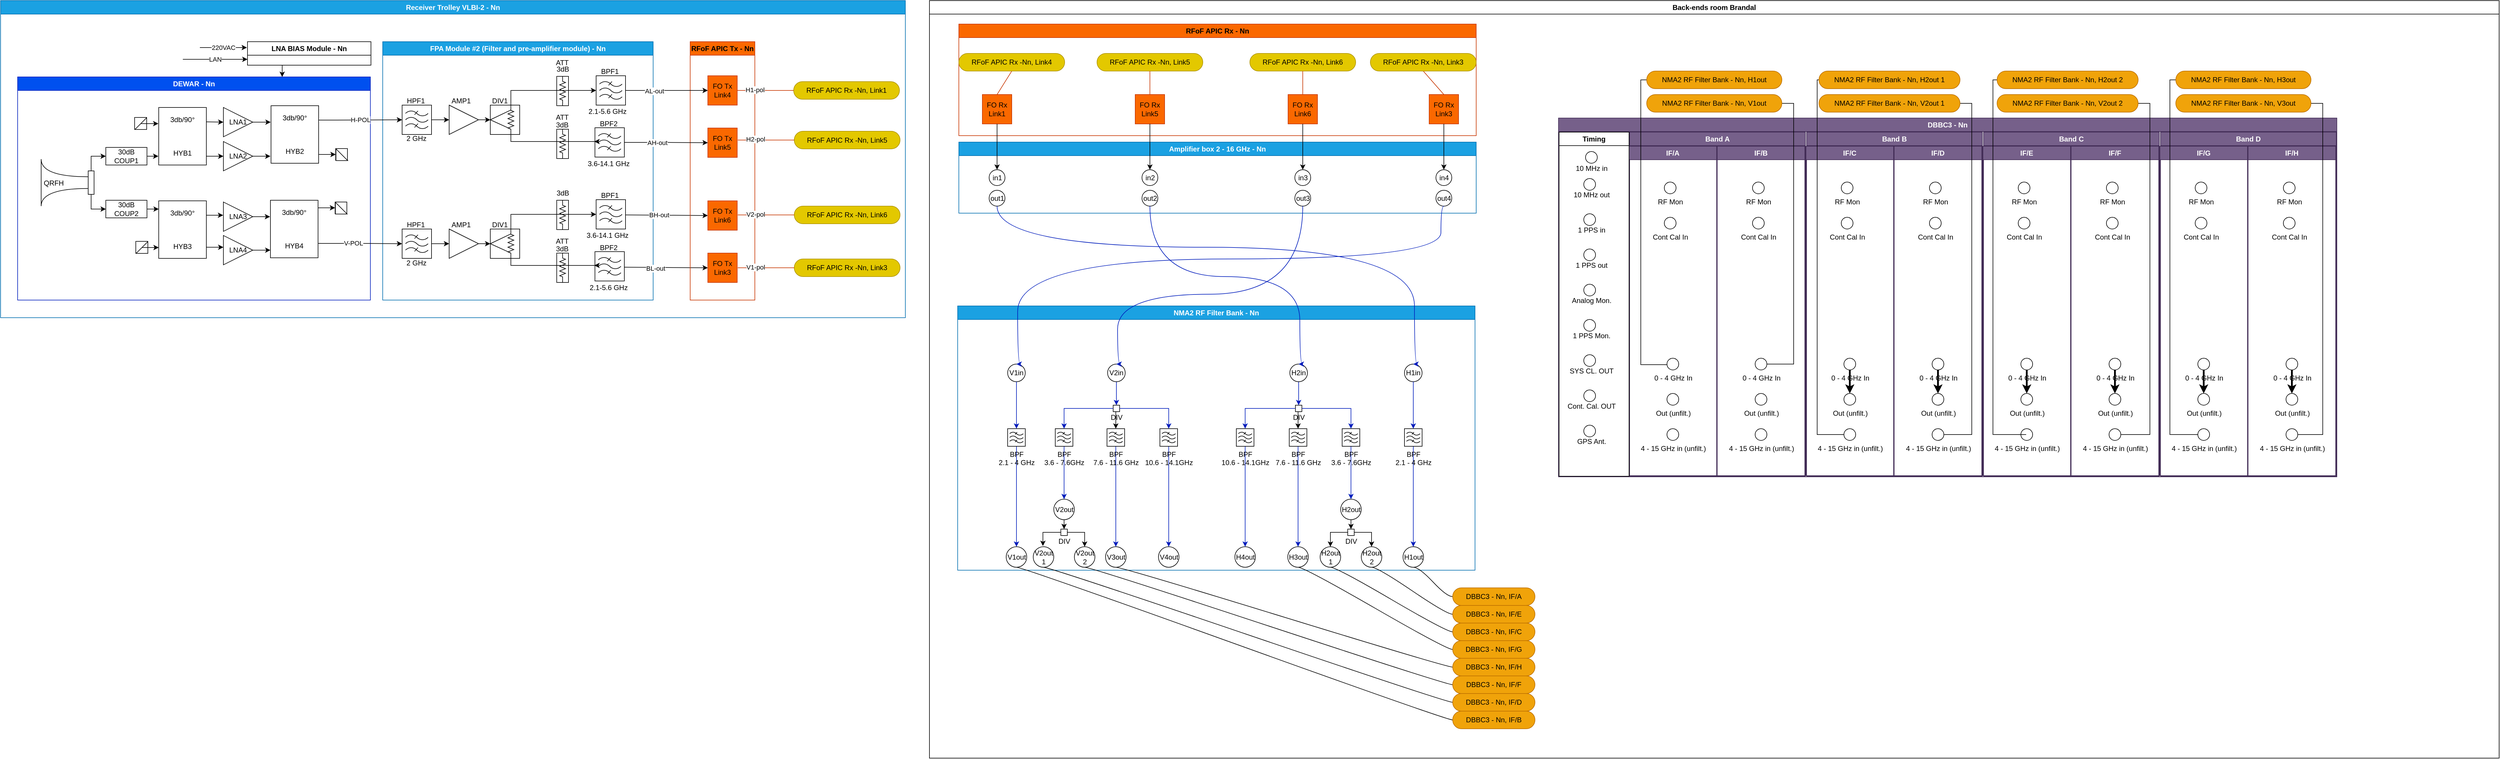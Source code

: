 <mxfile version="28.0.7">
  <diagram name="Page-1" id="zuOh0gFXci9iEd-Isngf">
    <mxGraphModel dx="4294" dy="1114" grid="1" gridSize="10" guides="1" tooltips="1" connect="1" arrows="1" fold="1" page="1" pageScale="1" pageWidth="1169" pageHeight="827" math="0" shadow="0">
      <root>
        <mxCell id="0" />
        <mxCell id="1" parent="0" />
        <mxCell id="nRKNMtCE4UJZil_roKws-1" value="Receiver Trolley VLBI-2 - Nn" style="swimlane;whiteSpace=wrap;html=1;fillColor=#1ba1e2;fontColor=#ffffff;strokeColor=#006EAF;" parent="1" vertex="1">
          <mxGeometry x="-2320" y="10" width="1539" height="540" as="geometry">
            <mxRectangle x="-1679" y="40" width="200" height="30" as="alternateBounds" />
          </mxGeometry>
        </mxCell>
        <mxCell id="nRKNMtCE4UJZil_roKws-2" value="LNA BIAS Module - Nn" style="swimlane;whiteSpace=wrap;html=1;" parent="nRKNMtCE4UJZil_roKws-1" vertex="1">
          <mxGeometry x="420" y="70" width="210" height="40" as="geometry" />
        </mxCell>
        <mxCell id="nRKNMtCE4UJZil_roKws-4" value="LAN" style="endArrow=classic;html=1;rounded=0;entryX=0;entryY=0.75;entryDx=0;entryDy=0;" parent="nRKNMtCE4UJZil_roKws-1" target="nRKNMtCE4UJZil_roKws-2" edge="1">
          <mxGeometry width="50" height="50" relative="1" as="geometry">
            <mxPoint x="310" y="100" as="sourcePoint" />
            <mxPoint x="380" y="100" as="targetPoint" />
          </mxGeometry>
        </mxCell>
        <mxCell id="nRKNMtCE4UJZil_roKws-69" value="FPA Module #2 (Filter and pre-amplifier module) - Nn" style="swimlane;whiteSpace=wrap;html=1;fillColor=#1ba1e2;fontColor=#ffffff;strokeColor=#006EAF;" parent="nRKNMtCE4UJZil_roKws-1" vertex="1">
          <mxGeometry x="650" y="70" width="460" height="440" as="geometry" />
        </mxCell>
        <mxCell id="nRKNMtCE4UJZil_roKws-97" style="edgeStyle=orthogonalEdgeStyle;rounded=0;orthogonalLoop=1;jettySize=auto;html=1;exitX=1;exitY=0.5;exitDx=0;exitDy=0;exitPerimeter=0;entryX=0;entryY=0.5;entryDx=0;entryDy=0;strokeColor=light-dark(#000000,#007FFF);" parent="nRKNMtCE4UJZil_roKws-69" source="nRKNMtCE4UJZil_roKws-70" target="nRKNMtCE4UJZil_roKws-76" edge="1">
          <mxGeometry relative="1" as="geometry" />
        </mxCell>
        <mxCell id="nRKNMtCE4UJZil_roKws-70" value="" style="verticalLabelPosition=bottom;shadow=0;dashed=0;align=center;html=1;verticalAlign=top;shape=mxgraph.electrical.abstract.filter;rotation=0;" parent="nRKNMtCE4UJZil_roKws-69" vertex="1">
          <mxGeometry x="33" y="108" width="50" height="50" as="geometry" />
        </mxCell>
        <mxCell id="nRKNMtCE4UJZil_roKws-72" value="" style="whiteSpace=wrap;html=1;aspect=fixed;rotation=0;" parent="nRKNMtCE4UJZil_roKws-69" vertex="1">
          <mxGeometry x="183" y="108" width="50" height="50" as="geometry" />
        </mxCell>
        <mxCell id="nRKNMtCE4UJZil_roKws-71" value="" style="pointerEvents=1;verticalLabelPosition=bottom;shadow=0;dashed=0;align=center;html=1;verticalAlign=top;shape=mxgraph.electrical.resistors.resistor_2;rotation=90;" parent="nRKNMtCE4UJZil_roKws-69" vertex="1">
          <mxGeometry x="193" y="128" width="50" height="10" as="geometry" />
        </mxCell>
        <mxCell id="nRKNMtCE4UJZil_roKws-73" value="" style="endArrow=none;html=1;rounded=0;exitX=0;exitY=0.5;exitDx=0;exitDy=0;entryX=0.167;entryY=0.5;entryDx=0;entryDy=0;entryPerimeter=0;" parent="nRKNMtCE4UJZil_roKws-69" source="nRKNMtCE4UJZil_roKws-72" target="nRKNMtCE4UJZil_roKws-71" edge="1">
          <mxGeometry width="50" height="50" relative="1" as="geometry">
            <mxPoint x="273" y="276" as="sourcePoint" />
            <mxPoint x="323" y="226" as="targetPoint" />
          </mxGeometry>
        </mxCell>
        <mxCell id="nRKNMtCE4UJZil_roKws-75" value="" style="endArrow=none;html=1;rounded=0;exitX=0;exitY=0.5;exitDx=0;exitDy=0;entryX=0.808;entryY=0.606;entryDx=0;entryDy=0;entryPerimeter=0;" parent="nRKNMtCE4UJZil_roKws-69" source="nRKNMtCE4UJZil_roKws-72" target="nRKNMtCE4UJZil_roKws-71" edge="1">
          <mxGeometry width="50" height="50" relative="1" as="geometry">
            <mxPoint x="183" y="190" as="sourcePoint" />
            <mxPoint x="218" y="176" as="targetPoint" />
          </mxGeometry>
        </mxCell>
        <mxCell id="nRKNMtCE4UJZil_roKws-98" style="edgeStyle=orthogonalEdgeStyle;rounded=0;orthogonalLoop=1;jettySize=auto;html=1;exitX=1;exitY=0.5;exitDx=0;exitDy=0;entryX=0;entryY=0.5;entryDx=0;entryDy=0;strokeColor=light-dark(#000000,#007FFF);" parent="nRKNMtCE4UJZil_roKws-69" source="nRKNMtCE4UJZil_roKws-76" target="nRKNMtCE4UJZil_roKws-72" edge="1">
          <mxGeometry relative="1" as="geometry" />
        </mxCell>
        <mxCell id="nRKNMtCE4UJZil_roKws-76" value="" style="triangle;whiteSpace=wrap;html=1;" parent="nRKNMtCE4UJZil_roKws-69" vertex="1">
          <mxGeometry x="113" y="108" width="50" height="50" as="geometry" />
        </mxCell>
        <mxCell id="nRKNMtCE4UJZil_roKws-77" value="HPF1" style="text;html=1;align=center;verticalAlign=middle;resizable=0;points=[];autosize=1;strokeColor=none;fillColor=none;" parent="nRKNMtCE4UJZil_roKws-69" vertex="1">
          <mxGeometry x="31" y="86" width="50" height="30" as="geometry" />
        </mxCell>
        <mxCell id="nRKNMtCE4UJZil_roKws-78" value="AMP1" style="text;html=1;align=center;verticalAlign=middle;resizable=0;points=[];autosize=1;strokeColor=none;fillColor=none;" parent="nRKNMtCE4UJZil_roKws-69" vertex="1">
          <mxGeometry x="103" y="86" width="60" height="30" as="geometry" />
        </mxCell>
        <mxCell id="nRKNMtCE4UJZil_roKws-79" value="DIV1" style="text;html=1;align=center;verticalAlign=middle;resizable=0;points=[];autosize=1;strokeColor=none;fillColor=none;" parent="nRKNMtCE4UJZil_roKws-69" vertex="1">
          <mxGeometry x="174" y="86" width="50" height="30" as="geometry" />
        </mxCell>
        <mxCell id="nRKNMtCE4UJZil_roKws-83" value="ATT" style="text;html=1;align=center;verticalAlign=middle;resizable=0;points=[];autosize=1;strokeColor=none;fillColor=none;" parent="nRKNMtCE4UJZil_roKws-69" vertex="1">
          <mxGeometry x="280" y="114" width="50" height="30" as="geometry" />
        </mxCell>
        <mxCell id="nRKNMtCE4UJZil_roKws-85" value="ATT" style="text;html=1;align=center;verticalAlign=middle;resizable=0;points=[];autosize=1;strokeColor=none;fillColor=none;" parent="nRKNMtCE4UJZil_roKws-69" vertex="1">
          <mxGeometry x="280" y="21" width="50" height="30" as="geometry" />
        </mxCell>
        <mxCell id="nRKNMtCE4UJZil_roKws-86" value="" style="rounded=0;whiteSpace=wrap;html=1;" parent="nRKNMtCE4UJZil_roKws-69" vertex="1">
          <mxGeometry x="296" y="59" width="20" height="50" as="geometry" />
        </mxCell>
        <mxCell id="nRKNMtCE4UJZil_roKws-87" value="" style="pointerEvents=1;verticalLabelPosition=bottom;shadow=0;dashed=0;align=center;html=1;verticalAlign=top;shape=mxgraph.electrical.resistors.resistor_2;rotation=90;" parent="nRKNMtCE4UJZil_roKws-69" vertex="1">
          <mxGeometry x="281" y="78.5" width="50" height="10" as="geometry" />
        </mxCell>
        <mxCell id="nRKNMtCE4UJZil_roKws-88" value="3dB" style="text;html=1;align=center;verticalAlign=middle;resizable=0;points=[];autosize=1;strokeColor=none;fillColor=none;" parent="nRKNMtCE4UJZil_roKws-69" vertex="1">
          <mxGeometry x="281" y="32" width="50" height="30" as="geometry" />
        </mxCell>
        <mxCell id="nRKNMtCE4UJZil_roKws-81" value="" style="rounded=0;whiteSpace=wrap;html=1;" parent="nRKNMtCE4UJZil_roKws-69" vertex="1">
          <mxGeometry x="296" y="149" width="20" height="50" as="geometry" />
        </mxCell>
        <mxCell id="nRKNMtCE4UJZil_roKws-82" value="" style="pointerEvents=1;verticalLabelPosition=bottom;shadow=0;dashed=0;align=center;html=1;verticalAlign=top;shape=mxgraph.electrical.resistors.resistor_2;rotation=90;" parent="nRKNMtCE4UJZil_roKws-69" vertex="1">
          <mxGeometry x="281" y="168.5" width="50" height="10" as="geometry" />
        </mxCell>
        <mxCell id="nRKNMtCE4UJZil_roKws-84" value="3dB" style="text;html=1;align=center;verticalAlign=middle;resizable=0;points=[];autosize=1;strokeColor=none;fillColor=none;" parent="nRKNMtCE4UJZil_roKws-69" vertex="1">
          <mxGeometry x="280" y="127" width="50" height="30" as="geometry" />
        </mxCell>
        <mxCell id="nRKNMtCE4UJZil_roKws-101" value="2.1-5.6 GHz" style="text;html=1;align=center;verticalAlign=middle;resizable=0;points=[];autosize=1;strokeColor=none;fillColor=none;" parent="nRKNMtCE4UJZil_roKws-69" vertex="1">
          <mxGeometry x="337" y="104" width="90" height="30" as="geometry" />
        </mxCell>
        <mxCell id="nRKNMtCE4UJZil_roKws-102" value="3.6-14.1 GHz" style="text;html=1;align=center;verticalAlign=middle;resizable=0;points=[];autosize=1;strokeColor=none;fillColor=none;" parent="nRKNMtCE4UJZil_roKws-69" vertex="1">
          <mxGeometry x="339" y="192.5" width="90" height="30" as="geometry" />
        </mxCell>
        <mxCell id="nRKNMtCE4UJZil_roKws-103" value="" style="verticalLabelPosition=bottom;shadow=0;dashed=0;align=center;html=1;verticalAlign=top;shape=mxgraph.electrical.abstract.filter;rotation=0;" parent="nRKNMtCE4UJZil_roKws-69" vertex="1">
          <mxGeometry x="361" y="146.5" width="50" height="50" as="geometry" />
        </mxCell>
        <mxCell id="nRKNMtCE4UJZil_roKws-104" value="BPF2" style="text;html=1;align=center;verticalAlign=middle;resizable=0;points=[];autosize=1;strokeColor=none;fillColor=none;" parent="nRKNMtCE4UJZil_roKws-69" vertex="1">
          <mxGeometry x="359" y="124.5" width="50" height="30" as="geometry" />
        </mxCell>
        <mxCell id="nRKNMtCE4UJZil_roKws-99" value="" style="verticalLabelPosition=bottom;shadow=0;dashed=0;align=center;html=1;verticalAlign=top;shape=mxgraph.electrical.abstract.filter;rotation=0;" parent="nRKNMtCE4UJZil_roKws-69" vertex="1">
          <mxGeometry x="363" y="58" width="50" height="50" as="geometry" />
        </mxCell>
        <mxCell id="nRKNMtCE4UJZil_roKws-100" value="BPF1" style="text;html=1;align=center;verticalAlign=middle;resizable=0;points=[];autosize=1;strokeColor=none;fillColor=none;" parent="nRKNMtCE4UJZil_roKws-69" vertex="1">
          <mxGeometry x="361" y="36" width="50" height="30" as="geometry" />
        </mxCell>
        <mxCell id="nRKNMtCE4UJZil_roKws-105" style="edgeStyle=orthogonalEdgeStyle;rounded=0;orthogonalLoop=1;jettySize=auto;html=1;exitX=0;exitY=0.5;exitDx=0;exitDy=0;exitPerimeter=0;entryX=0;entryY=0.5;entryDx=0;entryDy=0;entryPerimeter=0;strokeColor=light-dark(#000000,#007FFF);" parent="nRKNMtCE4UJZil_roKws-69" source="nRKNMtCE4UJZil_roKws-71" target="nRKNMtCE4UJZil_roKws-99" edge="1">
          <mxGeometry relative="1" as="geometry" />
        </mxCell>
        <mxCell id="nRKNMtCE4UJZil_roKws-108" style="edgeStyle=orthogonalEdgeStyle;rounded=0;orthogonalLoop=1;jettySize=auto;html=1;exitX=1;exitY=0.5;exitDx=0;exitDy=0;exitPerimeter=0;strokeColor=light-dark(#000000,#007FFF);" parent="nRKNMtCE4UJZil_roKws-69" source="nRKNMtCE4UJZil_roKws-71" edge="1">
          <mxGeometry relative="1" as="geometry">
            <mxPoint x="360" y="170" as="targetPoint" />
            <Array as="points">
              <mxPoint x="218" y="170" />
              <mxPoint x="361" y="170" />
            </Array>
          </mxGeometry>
        </mxCell>
        <mxCell id="nRKNMtCE4UJZil_roKws-112" style="edgeStyle=orthogonalEdgeStyle;rounded=0;orthogonalLoop=1;jettySize=auto;html=1;exitX=1;exitY=0.5;exitDx=0;exitDy=0;exitPerimeter=0;entryX=0;entryY=0.5;entryDx=0;entryDy=0;strokeColor=light-dark(#000000,#007FFF);" parent="nRKNMtCE4UJZil_roKws-69" source="nRKNMtCE4UJZil_roKws-113" target="nRKNMtCE4UJZil_roKws-119" edge="1">
          <mxGeometry relative="1" as="geometry" />
        </mxCell>
        <mxCell id="nRKNMtCE4UJZil_roKws-113" value="" style="verticalLabelPosition=bottom;shadow=0;dashed=0;align=center;html=1;verticalAlign=top;shape=mxgraph.electrical.abstract.filter;rotation=0;" parent="nRKNMtCE4UJZil_roKws-69" vertex="1">
          <mxGeometry x="33" y="319" width="50" height="50" as="geometry" />
        </mxCell>
        <mxCell id="nRKNMtCE4UJZil_roKws-114" value="" style="whiteSpace=wrap;html=1;aspect=fixed;rotation=0;" parent="nRKNMtCE4UJZil_roKws-69" vertex="1">
          <mxGeometry x="183" y="319" width="50" height="50" as="geometry" />
        </mxCell>
        <mxCell id="nRKNMtCE4UJZil_roKws-115" value="" style="pointerEvents=1;verticalLabelPosition=bottom;shadow=0;dashed=0;align=center;html=1;verticalAlign=top;shape=mxgraph.electrical.resistors.resistor_2;rotation=90;" parent="nRKNMtCE4UJZil_roKws-69" vertex="1">
          <mxGeometry x="193" y="339" width="50" height="10" as="geometry" />
        </mxCell>
        <mxCell id="nRKNMtCE4UJZil_roKws-116" value="" style="endArrow=none;html=1;rounded=0;exitX=0;exitY=0.5;exitDx=0;exitDy=0;entryX=0.167;entryY=0.5;entryDx=0;entryDy=0;entryPerimeter=0;" parent="nRKNMtCE4UJZil_roKws-69" source="nRKNMtCE4UJZil_roKws-114" target="nRKNMtCE4UJZil_roKws-115" edge="1">
          <mxGeometry width="50" height="50" relative="1" as="geometry">
            <mxPoint x="273" y="487" as="sourcePoint" />
            <mxPoint x="323" y="437" as="targetPoint" />
          </mxGeometry>
        </mxCell>
        <mxCell id="nRKNMtCE4UJZil_roKws-117" value="" style="endArrow=none;html=1;rounded=0;exitX=0;exitY=0.5;exitDx=0;exitDy=0;entryX=0.808;entryY=0.606;entryDx=0;entryDy=0;entryPerimeter=0;" parent="nRKNMtCE4UJZil_roKws-69" source="nRKNMtCE4UJZil_roKws-114" target="nRKNMtCE4UJZil_roKws-115" edge="1">
          <mxGeometry width="50" height="50" relative="1" as="geometry">
            <mxPoint x="183" y="401" as="sourcePoint" />
            <mxPoint x="218" y="387" as="targetPoint" />
          </mxGeometry>
        </mxCell>
        <mxCell id="nRKNMtCE4UJZil_roKws-118" style="edgeStyle=orthogonalEdgeStyle;rounded=0;orthogonalLoop=1;jettySize=auto;html=1;exitX=1;exitY=0.5;exitDx=0;exitDy=0;entryX=0;entryY=0.5;entryDx=0;entryDy=0;strokeColor=light-dark(#000000,#007FFF);" parent="nRKNMtCE4UJZil_roKws-69" source="nRKNMtCE4UJZil_roKws-119" target="nRKNMtCE4UJZil_roKws-114" edge="1">
          <mxGeometry relative="1" as="geometry" />
        </mxCell>
        <mxCell id="nRKNMtCE4UJZil_roKws-119" value="" style="triangle;whiteSpace=wrap;html=1;" parent="nRKNMtCE4UJZil_roKws-69" vertex="1">
          <mxGeometry x="113" y="319" width="50" height="50" as="geometry" />
        </mxCell>
        <mxCell id="nRKNMtCE4UJZil_roKws-120" value="HPF1" style="text;html=1;align=center;verticalAlign=middle;resizable=0;points=[];autosize=1;strokeColor=none;fillColor=none;" parent="nRKNMtCE4UJZil_roKws-69" vertex="1">
          <mxGeometry x="31" y="297" width="50" height="30" as="geometry" />
        </mxCell>
        <mxCell id="nRKNMtCE4UJZil_roKws-121" value="AMP1" style="text;html=1;align=center;verticalAlign=middle;resizable=0;points=[];autosize=1;strokeColor=none;fillColor=none;" parent="nRKNMtCE4UJZil_roKws-69" vertex="1">
          <mxGeometry x="103" y="297" width="60" height="30" as="geometry" />
        </mxCell>
        <mxCell id="nRKNMtCE4UJZil_roKws-122" value="DIV1" style="text;html=1;align=center;verticalAlign=middle;resizable=0;points=[];autosize=1;strokeColor=none;fillColor=none;" parent="nRKNMtCE4UJZil_roKws-69" vertex="1">
          <mxGeometry x="174" y="297" width="50" height="30" as="geometry" />
        </mxCell>
        <mxCell id="nRKNMtCE4UJZil_roKws-123" value="ATT" style="text;html=1;align=center;verticalAlign=middle;resizable=0;points=[];autosize=1;strokeColor=none;fillColor=none;" parent="nRKNMtCE4UJZil_roKws-69" vertex="1">
          <mxGeometry x="280" y="325" width="50" height="30" as="geometry" />
        </mxCell>
        <mxCell id="nRKNMtCE4UJZil_roKws-124" value="" style="rounded=0;whiteSpace=wrap;html=1;" parent="nRKNMtCE4UJZil_roKws-69" vertex="1">
          <mxGeometry x="296" y="270" width="20" height="50" as="geometry" />
        </mxCell>
        <mxCell id="nRKNMtCE4UJZil_roKws-125" value="" style="pointerEvents=1;verticalLabelPosition=bottom;shadow=0;dashed=0;align=center;html=1;verticalAlign=top;shape=mxgraph.electrical.resistors.resistor_2;rotation=90;" parent="nRKNMtCE4UJZil_roKws-69" vertex="1">
          <mxGeometry x="281" y="289.5" width="50" height="10" as="geometry" />
        </mxCell>
        <mxCell id="nRKNMtCE4UJZil_roKws-126" value="3dB" style="text;html=1;align=center;verticalAlign=middle;resizable=0;points=[];autosize=1;strokeColor=none;fillColor=none;" parent="nRKNMtCE4UJZil_roKws-69" vertex="1">
          <mxGeometry x="281" y="243" width="50" height="30" as="geometry" />
        </mxCell>
        <mxCell id="nRKNMtCE4UJZil_roKws-127" value="" style="rounded=0;whiteSpace=wrap;html=1;" parent="nRKNMtCE4UJZil_roKws-69" vertex="1">
          <mxGeometry x="296" y="360" width="20" height="50" as="geometry" />
        </mxCell>
        <mxCell id="nRKNMtCE4UJZil_roKws-128" value="" style="pointerEvents=1;verticalLabelPosition=bottom;shadow=0;dashed=0;align=center;html=1;verticalAlign=top;shape=mxgraph.electrical.resistors.resistor_2;rotation=90;" parent="nRKNMtCE4UJZil_roKws-69" vertex="1">
          <mxGeometry x="281" y="379.5" width="50" height="10" as="geometry" />
        </mxCell>
        <mxCell id="nRKNMtCE4UJZil_roKws-129" value="3dB" style="text;html=1;align=center;verticalAlign=middle;resizable=0;points=[];autosize=1;strokeColor=none;fillColor=none;" parent="nRKNMtCE4UJZil_roKws-69" vertex="1">
          <mxGeometry x="280" y="338" width="50" height="30" as="geometry" />
        </mxCell>
        <mxCell id="nRKNMtCE4UJZil_roKws-130" value="3.6-14.1 GHz" style="text;html=1;align=center;verticalAlign=middle;resizable=0;points=[];autosize=1;strokeColor=none;fillColor=none;" parent="nRKNMtCE4UJZil_roKws-69" vertex="1">
          <mxGeometry x="337" y="315" width="90" height="30" as="geometry" />
        </mxCell>
        <mxCell id="nRKNMtCE4UJZil_roKws-131" value="2.1-5.6 GHz" style="text;html=1;align=center;verticalAlign=middle;resizable=0;points=[];autosize=1;strokeColor=none;fillColor=none;" parent="nRKNMtCE4UJZil_roKws-69" vertex="1">
          <mxGeometry x="339" y="403.5" width="90" height="30" as="geometry" />
        </mxCell>
        <mxCell id="nRKNMtCE4UJZil_roKws-132" value="" style="verticalLabelPosition=bottom;shadow=0;dashed=0;align=center;html=1;verticalAlign=top;shape=mxgraph.electrical.abstract.filter;rotation=0;" parent="nRKNMtCE4UJZil_roKws-69" vertex="1">
          <mxGeometry x="361" y="357.5" width="50" height="50" as="geometry" />
        </mxCell>
        <mxCell id="nRKNMtCE4UJZil_roKws-133" value="BPF2" style="text;html=1;align=center;verticalAlign=middle;resizable=0;points=[];autosize=1;strokeColor=none;fillColor=none;" parent="nRKNMtCE4UJZil_roKws-69" vertex="1">
          <mxGeometry x="359" y="335.5" width="50" height="30" as="geometry" />
        </mxCell>
        <mxCell id="nRKNMtCE4UJZil_roKws-134" value="" style="verticalLabelPosition=bottom;shadow=0;dashed=0;align=center;html=1;verticalAlign=top;shape=mxgraph.electrical.abstract.filter;rotation=0;" parent="nRKNMtCE4UJZil_roKws-69" vertex="1">
          <mxGeometry x="363" y="269" width="50" height="50" as="geometry" />
        </mxCell>
        <mxCell id="nRKNMtCE4UJZil_roKws-135" value="BPF1" style="text;html=1;align=center;verticalAlign=middle;resizable=0;points=[];autosize=1;strokeColor=none;fillColor=none;" parent="nRKNMtCE4UJZil_roKws-69" vertex="1">
          <mxGeometry x="361" y="247" width="50" height="30" as="geometry" />
        </mxCell>
        <mxCell id="nRKNMtCE4UJZil_roKws-136" style="edgeStyle=orthogonalEdgeStyle;rounded=0;orthogonalLoop=1;jettySize=auto;html=1;exitX=0;exitY=0.5;exitDx=0;exitDy=0;exitPerimeter=0;entryX=0;entryY=0.5;entryDx=0;entryDy=0;entryPerimeter=0;strokeColor=light-dark(#000000,#007FFF);" parent="nRKNMtCE4UJZil_roKws-69" source="nRKNMtCE4UJZil_roKws-115" target="nRKNMtCE4UJZil_roKws-134" edge="1">
          <mxGeometry relative="1" as="geometry" />
        </mxCell>
        <mxCell id="nRKNMtCE4UJZil_roKws-137" style="edgeStyle=orthogonalEdgeStyle;rounded=0;orthogonalLoop=1;jettySize=auto;html=1;exitX=1;exitY=0.5;exitDx=0;exitDy=0;exitPerimeter=0;strokeColor=light-dark(#000000,#007FFF);" parent="nRKNMtCE4UJZil_roKws-69" source="nRKNMtCE4UJZil_roKws-115" edge="1">
          <mxGeometry relative="1" as="geometry">
            <mxPoint x="360" y="381" as="targetPoint" />
            <Array as="points">
              <mxPoint x="218" y="381" />
              <mxPoint x="361" y="381" />
            </Array>
          </mxGeometry>
        </mxCell>
        <mxCell id="nRKNMtCE4UJZil_roKws-139" value="2 GHz" style="text;html=1;align=center;verticalAlign=middle;resizable=0;points=[];autosize=1;strokeColor=none;fillColor=none;" parent="nRKNMtCE4UJZil_roKws-69" vertex="1">
          <mxGeometry x="27" y="361.5" width="60" height="30" as="geometry" />
        </mxCell>
        <mxCell id="nRKNMtCE4UJZil_roKws-140" style="edgeStyle=orthogonalEdgeStyle;rounded=0;orthogonalLoop=1;jettySize=auto;html=1;exitX=1;exitY=0.5;exitDx=0;exitDy=0;exitPerimeter=0;entryX=0;entryY=0.5;entryDx=0;entryDy=0;strokeColor=light-dark(#000000,#007FFF);" parent="nRKNMtCE4UJZil_roKws-1" target="gsH8v4CyxxgRTx1_KSfT-8" edge="1">
          <mxGeometry relative="1" as="geometry">
            <mxPoint x="1063" y="365" as="sourcePoint" />
            <mxPoint x="1140" y="365" as="targetPoint" />
          </mxGeometry>
        </mxCell>
        <mxCell id="KT0-w9pY_DYRxzX84fyc-4" value="BH-out" style="edgeLabel;html=1;align=center;verticalAlign=middle;resizable=0;points=[];" parent="nRKNMtCE4UJZil_roKws-140" vertex="1" connectable="0">
          <mxGeometry x="-0.199" y="1" relative="1" as="geometry">
            <mxPoint as="offset" />
          </mxGeometry>
        </mxCell>
        <mxCell id="nRKNMtCE4UJZil_roKws-143" style="edgeStyle=orthogonalEdgeStyle;rounded=0;orthogonalLoop=1;jettySize=auto;html=1;exitX=1;exitY=0.5;exitDx=0;exitDy=0;exitPerimeter=0;entryX=0;entryY=0.5;entryDx=0;entryDy=0;strokeColor=light-dark(#000000,#007FFF);" parent="nRKNMtCE4UJZil_roKws-1" target="gsH8v4CyxxgRTx1_KSfT-9" edge="1">
          <mxGeometry relative="1" as="geometry">
            <mxPoint x="1061" y="454" as="sourcePoint" />
            <mxPoint x="1140" y="454" as="targetPoint" />
          </mxGeometry>
        </mxCell>
        <mxCell id="KT0-w9pY_DYRxzX84fyc-5" value="BL-out" style="edgeLabel;html=1;align=center;verticalAlign=middle;resizable=0;points=[];" parent="nRKNMtCE4UJZil_roKws-143" vertex="1" connectable="0">
          <mxGeometry x="-0.263" y="-1" relative="1" as="geometry">
            <mxPoint as="offset" />
          </mxGeometry>
        </mxCell>
        <mxCell id="nRKNMtCE4UJZil_roKws-3" value="220VAC" style="endArrow=classic;html=1;rounded=0;entryX=0;entryY=0.5;entryDx=0;entryDy=0;" parent="1" edge="1">
          <mxGeometry width="50" height="50" relative="1" as="geometry">
            <mxPoint x="-1981" y="90" as="sourcePoint" />
            <mxPoint x="-1901" y="90" as="targetPoint" />
          </mxGeometry>
        </mxCell>
        <mxCell id="nRKNMtCE4UJZil_roKws-5" value="DEWAR - Nn" style="swimlane;whiteSpace=wrap;html=1;fillColor=#0050ef;fontColor=#ffffff;strokeColor=#001DBC;" parent="1" vertex="1">
          <mxGeometry x="-2291" y="140" width="600" height="380" as="geometry">
            <mxRectangle x="-960" y="310" width="80" height="30" as="alternateBounds" />
          </mxGeometry>
        </mxCell>
        <mxCell id="nRKNMtCE4UJZil_roKws-6" value="" style="endArrow=none;html=1;rounded=0;edgeStyle=orthogonalEdgeStyle;curved=1;" parent="nRKNMtCE4UJZil_roKws-5" edge="1">
          <mxGeometry width="50" height="50" relative="1" as="geometry">
            <mxPoint x="40" y="220" as="sourcePoint" />
            <mxPoint x="40" y="140" as="targetPoint" />
          </mxGeometry>
        </mxCell>
        <mxCell id="nRKNMtCE4UJZil_roKws-10" value="" style="endArrow=none;html=1;rounded=0;edgeStyle=orthogonalEdgeStyle;curved=1;" parent="nRKNMtCE4UJZil_roKws-5" edge="1">
          <mxGeometry width="50" height="50" relative="1" as="geometry">
            <mxPoint x="120" y="170" as="sourcePoint" />
            <mxPoint x="40" y="140" as="targetPoint" />
            <Array as="points">
              <mxPoint x="120" y="170" />
              <mxPoint x="40" y="170" />
            </Array>
          </mxGeometry>
        </mxCell>
        <mxCell id="nRKNMtCE4UJZil_roKws-11" value="" style="endArrow=none;html=1;rounded=0;edgeStyle=orthogonalEdgeStyle;curved=1;" parent="nRKNMtCE4UJZil_roKws-5" edge="1">
          <mxGeometry width="50" height="50" relative="1" as="geometry">
            <mxPoint x="120" y="190" as="sourcePoint" />
            <mxPoint x="40" y="220" as="targetPoint" />
            <Array as="points">
              <mxPoint x="120" y="190" />
              <mxPoint x="40" y="190" />
            </Array>
          </mxGeometry>
        </mxCell>
        <mxCell id="nRKNMtCE4UJZil_roKws-18" value="" style="whiteSpace=wrap;html=1;aspect=fixed;rotation=0;" parent="nRKNMtCE4UJZil_roKws-5" vertex="1">
          <mxGeometry x="199" y="69" width="20" height="20" as="geometry" />
        </mxCell>
        <mxCell id="nRKNMtCE4UJZil_roKws-21" value="" style="verticalLabelPosition=bottom;verticalAlign=top;html=1;shape=mxgraph.basic.orthogonal_triangle;rotation=-90;fillColor=light-dark(#FFFFFF,#FFFFFF);fillStyle=solid;" parent="nRKNMtCE4UJZil_roKws-5" vertex="1">
          <mxGeometry x="199.5" y="69.5" width="20" height="20" as="geometry" />
        </mxCell>
        <mxCell id="nRKNMtCE4UJZil_roKws-31" style="edgeStyle=orthogonalEdgeStyle;rounded=0;orthogonalLoop=1;jettySize=auto;html=1;exitX=1;exitY=0.75;exitDx=0;exitDy=0;entryX=0;entryY=0.5;entryDx=0;entryDy=0;strokeColor=light-dark(#000000,#007FFF);" parent="nRKNMtCE4UJZil_roKws-5" source="nRKNMtCE4UJZil_roKws-24" target="nRKNMtCE4UJZil_roKws-30" edge="1">
          <mxGeometry relative="1" as="geometry">
            <Array as="points">
              <mxPoint x="321" y="135" />
            </Array>
          </mxGeometry>
        </mxCell>
        <mxCell id="nRKNMtCE4UJZil_roKws-33" style="edgeStyle=orthogonalEdgeStyle;rounded=0;orthogonalLoop=1;jettySize=auto;html=1;exitX=1;exitY=0.25;exitDx=0;exitDy=0;entryX=0;entryY=0.5;entryDx=0;entryDy=0;strokeColor=light-dark(#000000,#007FFF);" parent="nRKNMtCE4UJZil_roKws-5" source="nRKNMtCE4UJZil_roKws-24" target="nRKNMtCE4UJZil_roKws-29" edge="1">
          <mxGeometry relative="1" as="geometry">
            <Array as="points">
              <mxPoint x="350" y="76" />
            </Array>
          </mxGeometry>
        </mxCell>
        <mxCell id="nRKNMtCE4UJZil_roKws-24" value="&lt;div&gt;3db/90°&lt;/div&gt;&lt;div&gt;&lt;br&gt;&lt;/div&gt;&lt;div&gt;&lt;br&gt;&lt;/div&gt;&lt;div&gt;&lt;br&gt;&lt;/div&gt;&lt;div&gt;HYB1&lt;/div&gt;" style="rounded=0;whiteSpace=wrap;html=1;" parent="nRKNMtCE4UJZil_roKws-5" vertex="1">
          <mxGeometry x="240" y="52" width="81" height="98" as="geometry" />
        </mxCell>
        <mxCell id="nRKNMtCE4UJZil_roKws-25" value="&lt;div&gt;30dB&lt;/div&gt;&lt;div&gt;COUP1&lt;/div&gt;" style="rounded=0;whiteSpace=wrap;html=1;" parent="nRKNMtCE4UJZil_roKws-5" vertex="1">
          <mxGeometry x="150" y="120" width="70" height="30" as="geometry" />
        </mxCell>
        <mxCell id="nRKNMtCE4UJZil_roKws-27" style="edgeStyle=orthogonalEdgeStyle;rounded=0;orthogonalLoop=1;jettySize=auto;html=1;exitX=1;exitY=0.5;exitDx=0;exitDy=0;entryX=-0.008;entryY=0.857;entryDx=0;entryDy=0;entryPerimeter=0;strokeColor=light-dark(#000000,#007FFF);" parent="nRKNMtCE4UJZil_roKws-5" source="nRKNMtCE4UJZil_roKws-25" target="nRKNMtCE4UJZil_roKws-24" edge="1">
          <mxGeometry relative="1" as="geometry" />
        </mxCell>
        <mxCell id="nRKNMtCE4UJZil_roKws-28" style="edgeStyle=orthogonalEdgeStyle;rounded=0;orthogonalLoop=1;jettySize=auto;html=1;exitX=0.5;exitY=0.5;exitDx=0;exitDy=0;exitPerimeter=0;entryX=-0.008;entryY=0.276;entryDx=0;entryDy=0;entryPerimeter=0;strokeColor=light-dark(#000000,#007FFF);" parent="nRKNMtCE4UJZil_roKws-5" source="nRKNMtCE4UJZil_roKws-21" target="nRKNMtCE4UJZil_roKws-24" edge="1">
          <mxGeometry relative="1" as="geometry" />
        </mxCell>
        <mxCell id="nRKNMtCE4UJZil_roKws-29" value="LNA1" style="triangle;whiteSpace=wrap;html=1;" parent="nRKNMtCE4UJZil_roKws-5" vertex="1">
          <mxGeometry x="350" y="52" width="50" height="50" as="geometry" />
        </mxCell>
        <mxCell id="nRKNMtCE4UJZil_roKws-30" value="LNA2" style="triangle;whiteSpace=wrap;html=1;" parent="nRKNMtCE4UJZil_roKws-5" vertex="1">
          <mxGeometry x="350" y="110" width="50" height="50" as="geometry" />
        </mxCell>
        <mxCell id="nRKNMtCE4UJZil_roKws-54" value="&lt;div&gt;3db/90°&lt;/div&gt;&lt;div&gt;&lt;br&gt;&lt;/div&gt;&lt;div&gt;&lt;br&gt;&lt;/div&gt;&lt;div&gt;&lt;br&gt;&lt;/div&gt;&lt;div&gt;HYB4&lt;/div&gt;" style="rounded=0;whiteSpace=wrap;html=1;flipV=0;flipH=0;" parent="nRKNMtCE4UJZil_roKws-5" vertex="1">
          <mxGeometry x="430" y="210" width="81" height="98" as="geometry" />
        </mxCell>
        <mxCell id="nRKNMtCE4UJZil_roKws-51" value="LNA3" style="triangle;whiteSpace=wrap;html=1;flipV=0;flipH=0;" parent="nRKNMtCE4UJZil_roKws-5" vertex="1">
          <mxGeometry x="350" y="213" width="50" height="50" as="geometry" />
        </mxCell>
        <mxCell id="nRKNMtCE4UJZil_roKws-55" style="edgeStyle=orthogonalEdgeStyle;rounded=0;orthogonalLoop=1;jettySize=auto;html=1;exitX=1;exitY=0.5;exitDx=0;exitDy=0;entryX=-0.008;entryY=0.276;entryDx=0;entryDy=0;entryPerimeter=0;strokeColor=light-dark(#000000,#007FFF);" parent="nRKNMtCE4UJZil_roKws-5" source="nRKNMtCE4UJZil_roKws-51" target="nRKNMtCE4UJZil_roKws-54" edge="1">
          <mxGeometry relative="1" as="geometry">
            <mxPoint x="492.6" y="331.981" as="sourcePoint" />
          </mxGeometry>
        </mxCell>
        <mxCell id="nRKNMtCE4UJZil_roKws-52" value="LNA4" style="triangle;whiteSpace=wrap;html=1;flipV=0;flipH=0;" parent="nRKNMtCE4UJZil_roKws-5" vertex="1">
          <mxGeometry x="350" y="270" width="50" height="50" as="geometry" />
        </mxCell>
        <mxCell id="nRKNMtCE4UJZil_roKws-64" style="edgeStyle=orthogonalEdgeStyle;rounded=0;orthogonalLoop=1;jettySize=auto;html=1;exitX=1;exitY=0.5;exitDx=0;exitDy=0;entryX=0;entryY=0.867;entryDx=0;entryDy=0;entryPerimeter=0;strokeColor=light-dark(#000000,#007FFF);" parent="nRKNMtCE4UJZil_roKws-5" source="nRKNMtCE4UJZil_roKws-52" target="nRKNMtCE4UJZil_roKws-54" edge="1">
          <mxGeometry relative="1" as="geometry" />
        </mxCell>
        <mxCell id="nRKNMtCE4UJZil_roKws-66" style="edgeStyle=orthogonalEdgeStyle;rounded=0;orthogonalLoop=1;jettySize=auto;html=1;exitX=1;exitY=0.75;exitDx=0;exitDy=0;strokeColor=light-dark(#000000,#007FFF);" parent="nRKNMtCE4UJZil_roKws-5" source="nRKNMtCE4UJZil_roKws-47" edge="1">
          <mxGeometry relative="1" as="geometry">
            <mxPoint x="350" y="290" as="targetPoint" />
            <Array as="points">
              <mxPoint x="321" y="290" />
              <mxPoint x="350" y="290" />
            </Array>
          </mxGeometry>
        </mxCell>
        <mxCell id="nRKNMtCE4UJZil_roKws-47" value="&lt;div&gt;3db/90°&lt;/div&gt;&lt;div&gt;&lt;br&gt;&lt;/div&gt;&lt;div&gt;&lt;br&gt;&lt;/div&gt;&lt;div&gt;&lt;br&gt;&lt;/div&gt;&lt;div&gt;HYB3&lt;/div&gt;" style="rounded=0;whiteSpace=wrap;html=1;flipV=0;flipH=0;" parent="nRKNMtCE4UJZil_roKws-5" vertex="1">
          <mxGeometry x="240" y="211" width="81" height="98" as="geometry" />
        </mxCell>
        <mxCell id="nRKNMtCE4UJZil_roKws-65" style="edgeStyle=orthogonalEdgeStyle;rounded=0;orthogonalLoop=1;jettySize=auto;html=1;exitX=1;exitY=0.25;exitDx=0;exitDy=0;entryX=-0.009;entryY=0.44;entryDx=0;entryDy=0;entryPerimeter=0;strokeColor=light-dark(#000000,#007FFF);" parent="nRKNMtCE4UJZil_roKws-5" source="nRKNMtCE4UJZil_roKws-47" target="nRKNMtCE4UJZil_roKws-51" edge="1">
          <mxGeometry relative="1" as="geometry" />
        </mxCell>
        <mxCell id="nRKNMtCE4UJZil_roKws-48" value="&lt;div&gt;30dB&lt;/div&gt;&lt;div&gt;COUP2&lt;/div&gt;" style="rounded=0;whiteSpace=wrap;html=1;flipV=0;flipH=0;" parent="nRKNMtCE4UJZil_roKws-5" vertex="1">
          <mxGeometry x="150" y="210" width="70" height="30" as="geometry" />
        </mxCell>
        <mxCell id="nRKNMtCE4UJZil_roKws-67" style="edgeStyle=orthogonalEdgeStyle;rounded=0;orthogonalLoop=1;jettySize=auto;html=1;exitX=1;exitY=0.5;exitDx=0;exitDy=0;entryX=0;entryY=0.144;entryDx=0;entryDy=0;entryPerimeter=0;strokeColor=light-dark(#000000,#007FFF);" parent="nRKNMtCE4UJZil_roKws-5" source="nRKNMtCE4UJZil_roKws-48" target="nRKNMtCE4UJZil_roKws-47" edge="1">
          <mxGeometry relative="1" as="geometry" />
        </mxCell>
        <mxCell id="nRKNMtCE4UJZil_roKws-12" value="QRFH" style="text;html=1;align=center;verticalAlign=middle;resizable=0;points=[];autosize=1;strokeColor=none;fillColor=none;" parent="1" vertex="1">
          <mxGeometry x="-2260" y="306" width="60" height="30" as="geometry" />
        </mxCell>
        <mxCell id="nRKNMtCE4UJZil_roKws-26" style="edgeStyle=orthogonalEdgeStyle;rounded=0;orthogonalLoop=1;jettySize=auto;html=1;exitX=0.5;exitY=0;exitDx=0;exitDy=0;entryX=0;entryY=0.5;entryDx=0;entryDy=0;strokeColor=light-dark(#000000,#007FFF);" parent="1" source="nRKNMtCE4UJZil_roKws-14" target="nRKNMtCE4UJZil_roKws-25" edge="1">
          <mxGeometry relative="1" as="geometry">
            <Array as="points">
              <mxPoint x="-2166" y="275" />
            </Array>
          </mxGeometry>
        </mxCell>
        <mxCell id="nRKNMtCE4UJZil_roKws-111" style="edgeStyle=orthogonalEdgeStyle;rounded=0;orthogonalLoop=1;jettySize=auto;html=1;exitX=0.5;exitY=1;exitDx=0;exitDy=0;entryX=0;entryY=0.5;entryDx=0;entryDy=0;strokeColor=light-dark(#000000,#007FFF);" parent="1" source="nRKNMtCE4UJZil_roKws-14" target="nRKNMtCE4UJZil_roKws-48" edge="1">
          <mxGeometry relative="1" as="geometry">
            <Array as="points">
              <mxPoint x="-2166" y="365" />
            </Array>
          </mxGeometry>
        </mxCell>
        <mxCell id="nRKNMtCE4UJZil_roKws-14" value="" style="rounded=0;whiteSpace=wrap;html=1;" parent="1" vertex="1">
          <mxGeometry x="-2171" y="300" width="10" height="40" as="geometry" />
        </mxCell>
        <mxCell id="nRKNMtCE4UJZil_roKws-34" style="edgeStyle=orthogonalEdgeStyle;rounded=0;orthogonalLoop=1;jettySize=auto;html=1;exitX=1;exitY=0.75;exitDx=0;exitDy=0;entryX=0;entryY=0.5;entryDx=0;entryDy=0;strokeColor=light-dark(#000000,#007FFF);" parent="1" source="nRKNMtCE4UJZil_roKws-36" edge="1">
          <mxGeometry relative="1" as="geometry">
            <mxPoint x="-1750" y="272" as="targetPoint" />
            <Array as="points">
              <mxPoint x="-1779" y="272" />
            </Array>
          </mxGeometry>
        </mxCell>
        <mxCell id="nRKNMtCE4UJZil_roKws-35" value="H-POL" style="edgeStyle=orthogonalEdgeStyle;rounded=0;orthogonalLoop=1;jettySize=auto;html=1;exitX=1;exitY=0.25;exitDx=0;exitDy=0;entryX=0;entryY=0.5;entryDx=0;entryDy=0;entryPerimeter=0;strokeColor=light-dark(#000000,#007FFF);" parent="1" source="nRKNMtCE4UJZil_roKws-36" target="nRKNMtCE4UJZil_roKws-70" edge="1">
          <mxGeometry relative="1" as="geometry">
            <mxPoint x="-1651" y="214" as="targetPoint" />
            <Array as="points">
              <mxPoint x="-1750" y="214" />
            </Array>
          </mxGeometry>
        </mxCell>
        <mxCell id="nRKNMtCE4UJZil_roKws-36" value="&lt;div&gt;3db/90°&lt;/div&gt;&lt;div&gt;&lt;br&gt;&lt;/div&gt;&lt;div&gt;&lt;br&gt;&lt;/div&gt;&lt;div&gt;&lt;br&gt;&lt;/div&gt;&lt;div&gt;HYB2&lt;/div&gt;" style="rounded=0;whiteSpace=wrap;html=1;" parent="1" vertex="1">
          <mxGeometry x="-1860" y="189" width="81" height="98" as="geometry" />
        </mxCell>
        <mxCell id="nRKNMtCE4UJZil_roKws-38" style="edgeStyle=orthogonalEdgeStyle;rounded=0;orthogonalLoop=1;jettySize=auto;html=1;exitX=1;exitY=0.5;exitDx=0;exitDy=0;entryX=-0.008;entryY=0.276;entryDx=0;entryDy=0;entryPerimeter=0;strokeColor=light-dark(#000000,#007FFF);" parent="1" source="nRKNMtCE4UJZil_roKws-29" target="nRKNMtCE4UJZil_roKws-36" edge="1">
          <mxGeometry relative="1" as="geometry">
            <mxPoint x="-1890" y="217" as="sourcePoint" />
          </mxGeometry>
        </mxCell>
        <mxCell id="nRKNMtCE4UJZil_roKws-39" style="edgeStyle=orthogonalEdgeStyle;rounded=0;orthogonalLoop=1;jettySize=auto;html=1;exitX=1;exitY=0.5;exitDx=0;exitDy=0;strokeColor=light-dark(#000000,#007FFF);" parent="1" source="nRKNMtCE4UJZil_roKws-30" edge="1">
          <mxGeometry relative="1" as="geometry">
            <mxPoint x="-1911" y="321" as="sourcePoint" />
            <mxPoint x="-1861" y="275" as="targetPoint" />
            <Array as="points">
              <mxPoint x="-1881" y="275" />
              <mxPoint x="-1881" y="275" />
            </Array>
          </mxGeometry>
        </mxCell>
        <mxCell id="nRKNMtCE4UJZil_roKws-40" value="" style="whiteSpace=wrap;html=1;aspect=fixed;rotation=0;" parent="1" vertex="1">
          <mxGeometry x="-1750" y="262" width="20" height="20" as="geometry" />
        </mxCell>
        <mxCell id="nRKNMtCE4UJZil_roKws-41" value="" style="verticalLabelPosition=bottom;verticalAlign=top;html=1;shape=mxgraph.basic.orthogonal_triangle;rotation=0;fillColor=light-dark(#FFFFFF,#FFFFFF);fillStyle=solid;" parent="1" vertex="1">
          <mxGeometry x="-1749.5" y="262.5" width="20" height="20" as="geometry" />
        </mxCell>
        <mxCell id="nRKNMtCE4UJZil_roKws-42" style="edgeStyle=orthogonalEdgeStyle;rounded=0;orthogonalLoop=1;jettySize=auto;html=1;exitX=0.25;exitY=1;exitDx=0;exitDy=0;entryX=0.75;entryY=0;entryDx=0;entryDy=0;" parent="1" source="nRKNMtCE4UJZil_roKws-2" target="nRKNMtCE4UJZil_roKws-5" edge="1">
          <mxGeometry relative="1" as="geometry" />
        </mxCell>
        <mxCell id="nRKNMtCE4UJZil_roKws-43" value="" style="whiteSpace=wrap;html=1;aspect=fixed;rotation=0;flipV=0;flipH=0;" parent="1" vertex="1">
          <mxGeometry x="-2090" y="420" width="20" height="20" as="geometry" />
        </mxCell>
        <mxCell id="nRKNMtCE4UJZil_roKws-44" value="" style="verticalLabelPosition=bottom;verticalAlign=top;html=1;shape=mxgraph.basic.orthogonal_triangle;rotation=-90;fillColor=light-dark(#FFFFFF,#FFFFFF);fillStyle=solid;flipV=0;flipH=0;" parent="1" vertex="1">
          <mxGeometry x="-2089.5" y="420.5" width="20" height="20" as="geometry" />
        </mxCell>
        <mxCell id="nRKNMtCE4UJZil_roKws-57" value="" style="whiteSpace=wrap;html=1;aspect=fixed;rotation=0;flipV=0;flipH=0;" parent="1" vertex="1">
          <mxGeometry x="-1751" y="353" width="20" height="20" as="geometry" />
        </mxCell>
        <mxCell id="nRKNMtCE4UJZil_roKws-58" value="" style="verticalLabelPosition=bottom;verticalAlign=top;html=1;shape=mxgraph.basic.orthogonal_triangle;rotation=0;fillColor=light-dark(#FFFFFF,#FFFFFF);fillStyle=solid;flipV=0;flipH=0;" parent="1" vertex="1">
          <mxGeometry x="-1750.5" y="353.5" width="20" height="20" as="geometry" />
        </mxCell>
        <mxCell id="nRKNMtCE4UJZil_roKws-59" style="edgeStyle=orthogonalEdgeStyle;rounded=0;orthogonalLoop=1;jettySize=auto;html=1;exitX=0.997;exitY=0.132;exitDx=0;exitDy=0;entryX=0;entryY=0.5;entryDx=0;entryDy=0;strokeColor=light-dark(#000000,#007FFF);exitPerimeter=0;" parent="1" source="nRKNMtCE4UJZil_roKws-54" edge="1">
          <mxGeometry relative="1" as="geometry">
            <mxPoint x="-1751" y="363" as="targetPoint" />
            <Array as="points" />
            <mxPoint x="-1780" y="354" as="sourcePoint" />
          </mxGeometry>
        </mxCell>
        <mxCell id="nRKNMtCE4UJZil_roKws-68" style="edgeStyle=orthogonalEdgeStyle;rounded=0;orthogonalLoop=1;jettySize=auto;html=1;exitX=0.5;exitY=0.5;exitDx=0;exitDy=0;exitPerimeter=0;entryX=0;entryY=0.81;entryDx=0;entryDy=0;entryPerimeter=0;strokeColor=light-dark(#000000,#007FFF);" parent="1" source="nRKNMtCE4UJZil_roKws-44" target="nRKNMtCE4UJZil_roKws-47" edge="1">
          <mxGeometry relative="1" as="geometry" />
        </mxCell>
        <mxCell id="nRKNMtCE4UJZil_roKws-138" value="2 GHz" style="text;html=1;align=center;verticalAlign=middle;resizable=0;points=[];autosize=1;strokeColor=none;fillColor=none;" parent="1" vertex="1">
          <mxGeometry x="-1643" y="230" width="60" height="30" as="geometry" />
        </mxCell>
        <mxCell id="nRKNMtCE4UJZil_roKws-62" style="edgeStyle=orthogonalEdgeStyle;rounded=0;orthogonalLoop=1;jettySize=auto;html=1;exitX=1;exitY=0.75;exitDx=0;exitDy=0;entryX=0;entryY=0.5;entryDx=0;entryDy=0;entryPerimeter=0;strokeColor=light-dark(#000000,#007FFF);" parent="1" source="nRKNMtCE4UJZil_roKws-54" target="nRKNMtCE4UJZil_roKws-113" edge="1">
          <mxGeometry relative="1" as="geometry">
            <mxPoint x="-1651" y="423.667" as="targetPoint" />
          </mxGeometry>
        </mxCell>
        <mxCell id="nRKNMtCE4UJZil_roKws-63" value="V-POL" style="edgeLabel;html=1;align=center;verticalAlign=middle;resizable=0;points=[];" parent="nRKNMtCE4UJZil_roKws-62" vertex="1" connectable="0">
          <mxGeometry x="-0.162" y="1" relative="1" as="geometry">
            <mxPoint as="offset" />
          </mxGeometry>
        </mxCell>
        <mxCell id="gsH8v4CyxxgRTx1_KSfT-1" value="RFoF APIC Tx - Nn" style="swimlane;whiteSpace=wrap;html=1;fillColor=#fa6800;fontColor=#000000;strokeColor=#C73500;" parent="1" vertex="1">
          <mxGeometry x="-1147" y="80" width="110" height="440" as="geometry" />
        </mxCell>
        <mxCell id="gsH8v4CyxxgRTx1_KSfT-6" value="&lt;div&gt;FO Tx&lt;/div&gt;&lt;div&gt;Link4&lt;/div&gt;" style="whiteSpace=wrap;html=1;aspect=fixed;rotation=0;fillColor=#fa6800;fontColor=#000000;strokeColor=#C73500;" parent="gsH8v4CyxxgRTx1_KSfT-1" vertex="1">
          <mxGeometry x="30" y="58" width="50" height="50" as="geometry" />
        </mxCell>
        <mxCell id="gsH8v4CyxxgRTx1_KSfT-7" value="&lt;div&gt;FO Tx&lt;/div&gt;&lt;div&gt;Link5&lt;/div&gt;" style="whiteSpace=wrap;html=1;aspect=fixed;rotation=0;fillColor=#fa6800;fontColor=#000000;strokeColor=#C73500;" parent="gsH8v4CyxxgRTx1_KSfT-1" vertex="1">
          <mxGeometry x="30" y="147" width="50" height="50" as="geometry" />
        </mxCell>
        <mxCell id="gsH8v4CyxxgRTx1_KSfT-8" value="&lt;div&gt;FO Tx&lt;/div&gt;&lt;div&gt;Link6&lt;/div&gt;" style="whiteSpace=wrap;html=1;aspect=fixed;rotation=0;fillColor=#fa6800;fontColor=#000000;strokeColor=#C73500;" parent="gsH8v4CyxxgRTx1_KSfT-1" vertex="1">
          <mxGeometry x="30" y="271" width="50" height="50" as="geometry" />
        </mxCell>
        <mxCell id="gsH8v4CyxxgRTx1_KSfT-9" value="&lt;div&gt;FO Tx&lt;/div&gt;&lt;div&gt;Link3&lt;/div&gt;" style="whiteSpace=wrap;html=1;aspect=fixed;rotation=0;fillColor=#fa6800;fontColor=#000000;strokeColor=#C73500;" parent="gsH8v4CyxxgRTx1_KSfT-1" vertex="1">
          <mxGeometry x="30" y="360" width="50" height="50" as="geometry" />
        </mxCell>
        <mxCell id="nRKNMtCE4UJZil_roKws-109" style="edgeStyle=orthogonalEdgeStyle;rounded=0;orthogonalLoop=1;jettySize=auto;html=1;exitX=1;exitY=0.5;exitDx=0;exitDy=0;exitPerimeter=0;entryX=0;entryY=0.5;entryDx=0;entryDy=0;strokeColor=light-dark(#000000,#007FFF);" parent="1" source="nRKNMtCE4UJZil_roKws-99" target="gsH8v4CyxxgRTx1_KSfT-6" edge="1">
          <mxGeometry relative="1" as="geometry">
            <mxPoint x="-1181" y="163" as="targetPoint" />
          </mxGeometry>
        </mxCell>
        <mxCell id="KT0-w9pY_DYRxzX84fyc-3" value="AL-out" style="edgeLabel;html=1;align=center;verticalAlign=middle;resizable=0;points=[];" parent="nRKNMtCE4UJZil_roKws-109" vertex="1" connectable="0">
          <mxGeometry x="-0.303" y="-1" relative="1" as="geometry">
            <mxPoint as="offset" />
          </mxGeometry>
        </mxCell>
        <mxCell id="gsH8v4CyxxgRTx1_KSfT-10" value="Back-ends room Brandal" style="swimlane;whiteSpace=wrap;html=1;strokeColor=light-dark(#000000,#007FFF);fillColor=light-dark(#FFFFFF,#007FFF);" parent="1" vertex="1">
          <mxGeometry x="-740" y="10" width="2670" height="1290" as="geometry" />
        </mxCell>
        <mxCell id="gsH8v4CyxxgRTx1_KSfT-15" value="RFoF APIC Rx - Nn" style="swimlane;whiteSpace=wrap;html=1;fillColor=#fa6800;fontColor=#000000;strokeColor=#C73500;" parent="gsH8v4CyxxgRTx1_KSfT-10" vertex="1">
          <mxGeometry x="50" y="40" width="880" height="190" as="geometry" />
        </mxCell>
        <mxCell id="gsH8v4CyxxgRTx1_KSfT-21" value="&lt;div&gt;FO Rx&lt;/div&gt;&lt;div&gt;Link1&lt;/div&gt;" style="whiteSpace=wrap;html=1;aspect=fixed;rotation=0;fillColor=#fa6800;fontColor=#000000;strokeColor=#C73500;" parent="gsH8v4CyxxgRTx1_KSfT-15" vertex="1">
          <mxGeometry x="40" y="120" width="50" height="50" as="geometry" />
        </mxCell>
        <mxCell id="gsH8v4CyxxgRTx1_KSfT-22" value="&lt;div&gt;FO Rx&lt;/div&gt;&lt;div&gt;Link5&lt;/div&gt;" style="whiteSpace=wrap;html=1;aspect=fixed;rotation=0;fillColor=#fa6800;fontColor=#000000;strokeColor=#C73500;" parent="gsH8v4CyxxgRTx1_KSfT-15" vertex="1">
          <mxGeometry x="300" y="120" width="50" height="50" as="geometry" />
        </mxCell>
        <mxCell id="gsH8v4CyxxgRTx1_KSfT-23" value="&lt;div&gt;FO Rx&lt;/div&gt;&lt;div&gt;Link6&lt;/div&gt;" style="whiteSpace=wrap;html=1;aspect=fixed;rotation=0;fillColor=#fa6800;fontColor=#000000;strokeColor=#C73500;" parent="gsH8v4CyxxgRTx1_KSfT-15" vertex="1">
          <mxGeometry x="560" y="120" width="50" height="50" as="geometry" />
        </mxCell>
        <mxCell id="gsH8v4CyxxgRTx1_KSfT-24" value="&lt;div&gt;FO Rx&lt;/div&gt;&lt;div&gt;Link3&lt;/div&gt;" style="whiteSpace=wrap;html=1;aspect=fixed;rotation=0;fillColor=#fa6800;fontColor=#000000;strokeColor=#C73500;" parent="gsH8v4CyxxgRTx1_KSfT-15" vertex="1">
          <mxGeometry x="800" y="120" width="50" height="50" as="geometry" />
        </mxCell>
        <mxCell id="F7mItK_TX8zf2Qjk9ks9-259" style="rounded=0;orthogonalLoop=1;jettySize=auto;html=1;startArrow=none;endArrow=none;segment=10;sourcePerimeterSpacing=0;targetPerimeterSpacing=0;exitX=0.5;exitY=1;exitDx=0;exitDy=0;entryX=0.5;entryY=0;entryDx=0;entryDy=0;fillColor=#fa6800;strokeColor=#C73500;" parent="gsH8v4CyxxgRTx1_KSfT-15" source="F7mItK_TX8zf2Qjk9ks9-251" target="gsH8v4CyxxgRTx1_KSfT-21" edge="1">
          <mxGeometry relative="1" as="geometry" />
        </mxCell>
        <mxCell id="F7mItK_TX8zf2Qjk9ks9-251" value="RFoF APIC Rx -Nn, Link4" style="whiteSpace=wrap;html=1;rounded=1;arcSize=50;align=center;verticalAlign=middle;strokeWidth=1;autosize=1;spacing=4;treeFolding=1;treeMoving=1;newEdgeStyle={&quot;edgeStyle&quot;:&quot;entityRelationEdgeStyle&quot;,&quot;startArrow&quot;:&quot;none&quot;,&quot;endArrow&quot;:&quot;none&quot;,&quot;segment&quot;:10,&quot;curved&quot;:1,&quot;sourcePerimeterSpacing&quot;:0,&quot;targetPerimeterSpacing&quot;:0};fillColor=#e3c800;strokeColor=#B09500;fontColor=#000000;" parent="gsH8v4CyxxgRTx1_KSfT-15" vertex="1">
          <mxGeometry y="50" width="180" height="30" as="geometry" />
        </mxCell>
        <mxCell id="F7mItK_TX8zf2Qjk9ks9-256" style="rounded=0;orthogonalLoop=1;jettySize=auto;html=1;startArrow=none;endArrow=none;segment=10;sourcePerimeterSpacing=0;targetPerimeterSpacing=0;exitX=0.5;exitY=1;exitDx=0;exitDy=0;entryX=0.5;entryY=0;entryDx=0;entryDy=0;fillColor=#fa6800;strokeColor=#C73500;" parent="gsH8v4CyxxgRTx1_KSfT-15" source="F7mItK_TX8zf2Qjk9ks9-252" target="gsH8v4CyxxgRTx1_KSfT-22" edge="1">
          <mxGeometry relative="1" as="geometry" />
        </mxCell>
        <mxCell id="F7mItK_TX8zf2Qjk9ks9-252" value="RFoF APIC Rx -Nn, Link5" style="whiteSpace=wrap;html=1;rounded=1;arcSize=50;align=center;verticalAlign=middle;strokeWidth=1;autosize=1;spacing=4;treeFolding=1;treeMoving=1;newEdgeStyle={&quot;edgeStyle&quot;:&quot;entityRelationEdgeStyle&quot;,&quot;startArrow&quot;:&quot;none&quot;,&quot;endArrow&quot;:&quot;none&quot;,&quot;segment&quot;:10,&quot;curved&quot;:1,&quot;sourcePerimeterSpacing&quot;:0,&quot;targetPerimeterSpacing&quot;:0};fillColor=#e3c800;strokeColor=#B09500;fontColor=#000000;" parent="gsH8v4CyxxgRTx1_KSfT-15" vertex="1">
          <mxGeometry x="235" y="50" width="180" height="30" as="geometry" />
        </mxCell>
        <mxCell id="F7mItK_TX8zf2Qjk9ks9-257" style="rounded=0;orthogonalLoop=1;jettySize=auto;html=1;startArrow=none;endArrow=none;segment=10;sourcePerimeterSpacing=0;targetPerimeterSpacing=0;exitX=0.5;exitY=1;exitDx=0;exitDy=0;entryX=0.5;entryY=0;entryDx=0;entryDy=0;fillColor=#fa6800;strokeColor=#C73500;" parent="gsH8v4CyxxgRTx1_KSfT-15" source="F7mItK_TX8zf2Qjk9ks9-253" target="gsH8v4CyxxgRTx1_KSfT-23" edge="1">
          <mxGeometry relative="1" as="geometry" />
        </mxCell>
        <mxCell id="F7mItK_TX8zf2Qjk9ks9-253" value="RFoF APIC Rx -Nn, Link6" style="whiteSpace=wrap;html=1;rounded=1;arcSize=50;align=center;verticalAlign=middle;strokeWidth=1;autosize=1;spacing=4;treeFolding=1;treeMoving=1;newEdgeStyle={&quot;edgeStyle&quot;:&quot;entityRelationEdgeStyle&quot;,&quot;startArrow&quot;:&quot;none&quot;,&quot;endArrow&quot;:&quot;none&quot;,&quot;segment&quot;:10,&quot;curved&quot;:1,&quot;sourcePerimeterSpacing&quot;:0,&quot;targetPerimeterSpacing&quot;:0};fillColor=#e3c800;strokeColor=#B09500;fontColor=#000000;" parent="gsH8v4CyxxgRTx1_KSfT-15" vertex="1">
          <mxGeometry x="495" y="50" width="180" height="30" as="geometry" />
        </mxCell>
        <mxCell id="F7mItK_TX8zf2Qjk9ks9-258" style="rounded=0;orthogonalLoop=1;jettySize=auto;html=1;startArrow=none;endArrow=none;segment=10;sourcePerimeterSpacing=0;targetPerimeterSpacing=0;exitX=0.5;exitY=1;exitDx=0;exitDy=0;entryX=0.5;entryY=0;entryDx=0;entryDy=0;fillColor=#fa6800;strokeColor=#C73500;" parent="gsH8v4CyxxgRTx1_KSfT-15" source="F7mItK_TX8zf2Qjk9ks9-254" target="gsH8v4CyxxgRTx1_KSfT-24" edge="1">
          <mxGeometry relative="1" as="geometry" />
        </mxCell>
        <mxCell id="F7mItK_TX8zf2Qjk9ks9-254" value="RFoF APIC Rx -Nn, Link3" style="whiteSpace=wrap;html=1;rounded=1;arcSize=50;align=center;verticalAlign=middle;strokeWidth=1;autosize=1;spacing=4;treeFolding=1;treeMoving=1;newEdgeStyle={&quot;edgeStyle&quot;:&quot;entityRelationEdgeStyle&quot;,&quot;startArrow&quot;:&quot;none&quot;,&quot;endArrow&quot;:&quot;none&quot;,&quot;segment&quot;:10,&quot;curved&quot;:1,&quot;sourcePerimeterSpacing&quot;:0,&quot;targetPerimeterSpacing&quot;:0};fillColor=#e3c800;strokeColor=#B09500;fontColor=#000000;" parent="gsH8v4CyxxgRTx1_KSfT-15" vertex="1">
          <mxGeometry x="700" y="50" width="180" height="30" as="geometry" />
        </mxCell>
        <mxCell id="gsH8v4CyxxgRTx1_KSfT-31" value="Amplifier box 2 - 16 GHz - Nn" style="swimlane;whiteSpace=wrap;html=1;fillColor=#1ba1e2;fontColor=#ffffff;strokeColor=#006EAF;" parent="gsH8v4CyxxgRTx1_KSfT-10" vertex="1">
          <mxGeometry x="50" y="241" width="880" height="121" as="geometry" />
        </mxCell>
        <mxCell id="gsH8v4CyxxgRTx1_KSfT-32" value="in1" style="ellipse;whiteSpace=wrap;html=1;aspect=fixed;rotation=0;" parent="gsH8v4CyxxgRTx1_KSfT-31" vertex="1">
          <mxGeometry x="51.5" y="47" width="27" height="27" as="geometry" />
        </mxCell>
        <mxCell id="gsH8v4CyxxgRTx1_KSfT-33" value="in2" style="ellipse;whiteSpace=wrap;html=1;aspect=fixed;" parent="gsH8v4CyxxgRTx1_KSfT-31" vertex="1">
          <mxGeometry x="311.5" y="47" width="27" height="27" as="geometry" />
        </mxCell>
        <mxCell id="gsH8v4CyxxgRTx1_KSfT-34" value="in3" style="ellipse;whiteSpace=wrap;html=1;aspect=fixed;rotation=0;" parent="gsH8v4CyxxgRTx1_KSfT-31" vertex="1">
          <mxGeometry x="571.5" y="47" width="27" height="27" as="geometry" />
        </mxCell>
        <mxCell id="gsH8v4CyxxgRTx1_KSfT-35" value="in4" style="ellipse;whiteSpace=wrap;html=1;aspect=fixed;rotation=0;" parent="gsH8v4CyxxgRTx1_KSfT-31" vertex="1">
          <mxGeometry x="811.5" y="47" width="27" height="27" as="geometry" />
        </mxCell>
        <mxCell id="gsH8v4CyxxgRTx1_KSfT-40" value="out1" style="ellipse;whiteSpace=wrap;html=1;aspect=fixed;" parent="gsH8v4CyxxgRTx1_KSfT-31" vertex="1">
          <mxGeometry x="51.5" y="82" width="27" height="27" as="geometry" />
        </mxCell>
        <mxCell id="gsH8v4CyxxgRTx1_KSfT-41" value="out2" style="ellipse;whiteSpace=wrap;html=1;aspect=fixed;rotation=0;" parent="gsH8v4CyxxgRTx1_KSfT-31" vertex="1">
          <mxGeometry x="311.5" y="82" width="27" height="27" as="geometry" />
        </mxCell>
        <mxCell id="gsH8v4CyxxgRTx1_KSfT-42" value="out3" style="ellipse;whiteSpace=wrap;html=1;aspect=fixed;rotation=0;" parent="gsH8v4CyxxgRTx1_KSfT-31" vertex="1">
          <mxGeometry x="571.5" y="82" width="27" height="27" as="geometry" />
        </mxCell>
        <mxCell id="gsH8v4CyxxgRTx1_KSfT-43" value="out4" style="ellipse;whiteSpace=wrap;html=1;aspect=fixed;rotation=0;" parent="gsH8v4CyxxgRTx1_KSfT-31" vertex="1">
          <mxGeometry x="811.5" y="82" width="27" height="27" as="geometry" />
        </mxCell>
        <mxCell id="gsH8v4CyxxgRTx1_KSfT-44" value="NMA2 RF Filter Bank - Nn" style="swimlane;whiteSpace=wrap;html=1;fillColor=#1ba1e2;fontColor=#ffffff;strokeColor=#006EAF;" parent="gsH8v4CyxxgRTx1_KSfT-10" vertex="1">
          <mxGeometry x="48" y="520" width="880" height="450" as="geometry" />
        </mxCell>
        <mxCell id="F7mItK_TX8zf2Qjk9ks9-174" style="edgeStyle=orthogonalEdgeStyle;rounded=0;orthogonalLoop=1;jettySize=auto;html=1;exitX=0.5;exitY=1;exitDx=0;exitDy=0;entryX=0.5;entryY=0;entryDx=0;entryDy=0;fillColor=#0050ef;strokeColor=light-dark(#001DBC,#007FFF);" parent="gsH8v4CyxxgRTx1_KSfT-44" source="gsH8v4CyxxgRTx1_KSfT-61" target="F7mItK_TX8zf2Qjk9ks9-164" edge="1">
          <mxGeometry relative="1" as="geometry" />
        </mxCell>
        <mxCell id="gsH8v4CyxxgRTx1_KSfT-61" value="H2in" style="ellipse;whiteSpace=wrap;html=1;aspect=fixed;rotation=0;" parent="gsH8v4CyxxgRTx1_KSfT-44" vertex="1">
          <mxGeometry x="565" y="99" width="30" height="30" as="geometry" />
        </mxCell>
        <mxCell id="gsH8v4CyxxgRTx1_KSfT-62" value="H1in" style="ellipse;whiteSpace=wrap;html=1;aspect=fixed;rotation=0;" parent="gsH8v4CyxxgRTx1_KSfT-44" vertex="1">
          <mxGeometry x="760" y="99" width="30" height="30" as="geometry" />
        </mxCell>
        <mxCell id="F7mItK_TX8zf2Qjk9ks9-158" style="edgeStyle=orthogonalEdgeStyle;rounded=0;orthogonalLoop=1;jettySize=auto;html=1;exitX=0.5;exitY=1;exitDx=0;exitDy=0;exitPerimeter=0;entryX=0.5;entryY=0;entryDx=0;entryDy=0;fillColor=#0050ef;strokeColor=light-dark(#001DBC,#007FFF);" parent="gsH8v4CyxxgRTx1_KSfT-44" source="F7mItK_TX8zf2Qjk9ks9-111" target="F7mItK_TX8zf2Qjk9ks9-115" edge="1">
          <mxGeometry relative="1" as="geometry" />
        </mxCell>
        <mxCell id="F7mItK_TX8zf2Qjk9ks9-111" value="&lt;div&gt;BPF&lt;/div&gt;&lt;div&gt;2.1 - 4 GHz&lt;/div&gt;" style="verticalLabelPosition=bottom;shadow=0;dashed=0;align=center;html=1;verticalAlign=top;shape=mxgraph.electrical.abstract.filter;rotation=0;" parent="gsH8v4CyxxgRTx1_KSfT-44" vertex="1">
          <mxGeometry x="85" y="209" width="30" height="30" as="geometry" />
        </mxCell>
        <mxCell id="F7mItK_TX8zf2Qjk9ks9-160" style="edgeStyle=orthogonalEdgeStyle;rounded=0;orthogonalLoop=1;jettySize=auto;html=1;exitX=0.5;exitY=1;exitDx=0;exitDy=0;exitPerimeter=0;entryX=0.5;entryY=0;entryDx=0;entryDy=0;fillColor=#0050ef;strokeColor=light-dark(#001DBC,#007FFF);" parent="gsH8v4CyxxgRTx1_KSfT-44" source="F7mItK_TX8zf2Qjk9ks9-112" target="F7mItK_TX8zf2Qjk9ks9-121" edge="1">
          <mxGeometry relative="1" as="geometry" />
        </mxCell>
        <mxCell id="F7mItK_TX8zf2Qjk9ks9-112" value="&lt;div&gt;BPF&lt;/div&gt;&lt;div&gt;2.1 - 4 GHz&lt;/div&gt;" style="verticalLabelPosition=bottom;shadow=0;dashed=0;align=center;html=1;verticalAlign=top;shape=mxgraph.electrical.abstract.filter;rotation=0;" parent="gsH8v4CyxxgRTx1_KSfT-44" vertex="1">
          <mxGeometry x="760" y="209" width="30" height="30" as="geometry" />
        </mxCell>
        <mxCell id="F7mItK_TX8zf2Qjk9ks9-115" value="V1out" style="ellipse;whiteSpace=wrap;html=1;aspect=fixed;rotation=0;" parent="gsH8v4CyxxgRTx1_KSfT-44" vertex="1">
          <mxGeometry x="82.5" y="410" width="35" height="35" as="geometry" />
        </mxCell>
        <mxCell id="F7mItK_TX8zf2Qjk9ks9-116" value="V2out" style="ellipse;whiteSpace=wrap;html=1;aspect=fixed;rotation=0;" parent="gsH8v4CyxxgRTx1_KSfT-44" vertex="1">
          <mxGeometry x="163.5" y="329" width="35" height="35" as="geometry" />
        </mxCell>
        <mxCell id="F7mItK_TX8zf2Qjk9ks9-117" value="V3out" style="ellipse;whiteSpace=wrap;html=1;aspect=fixed;rotation=0;" parent="gsH8v4CyxxgRTx1_KSfT-44" vertex="1">
          <mxGeometry x="251.5" y="410" width="35" height="35" as="geometry" />
        </mxCell>
        <mxCell id="F7mItK_TX8zf2Qjk9ks9-118" value="V4out" style="ellipse;whiteSpace=wrap;html=1;aspect=fixed;rotation=0;" parent="gsH8v4CyxxgRTx1_KSfT-44" vertex="1">
          <mxGeometry x="341.5" y="410" width="35" height="35" as="geometry" />
        </mxCell>
        <mxCell id="F7mItK_TX8zf2Qjk9ks9-148" style="edgeStyle=orthogonalEdgeStyle;rounded=0;orthogonalLoop=1;jettySize=auto;html=1;exitX=0.5;exitY=1;exitDx=0;exitDy=0;entryX=0.5;entryY=0;entryDx=0;entryDy=0;fillColor=#0050ef;strokeColor=light-dark(#001DBC,#007FFF);" parent="gsH8v4CyxxgRTx1_KSfT-44" source="gsH8v4CyxxgRTx1_KSfT-60" target="F7mItK_TX8zf2Qjk9ks9-149" edge="1">
          <mxGeometry relative="1" as="geometry">
            <mxPoint x="305" y="159" as="targetPoint" />
          </mxGeometry>
        </mxCell>
        <mxCell id="gsH8v4CyxxgRTx1_KSfT-60" value="V2in" style="ellipse;whiteSpace=wrap;html=1;aspect=fixed;rotation=0;" parent="gsH8v4CyxxgRTx1_KSfT-44" vertex="1">
          <mxGeometry x="255" y="99" width="30" height="30" as="geometry" />
        </mxCell>
        <mxCell id="F7mItK_TX8zf2Qjk9ks9-121" value="H1out" style="ellipse;whiteSpace=wrap;html=1;aspect=fixed;rotation=0;" parent="gsH8v4CyxxgRTx1_KSfT-44" vertex="1">
          <mxGeometry x="757.5" y="410" width="35" height="35" as="geometry" />
        </mxCell>
        <mxCell id="F7mItK_TX8zf2Qjk9ks9-122" value="H4out" style="ellipse;whiteSpace=wrap;html=1;aspect=fixed;rotation=0;" parent="gsH8v4CyxxgRTx1_KSfT-44" vertex="1">
          <mxGeometry x="471.5" y="410" width="35" height="35" as="geometry" />
        </mxCell>
        <mxCell id="F7mItK_TX8zf2Qjk9ks9-314" style="edgeStyle=none;rounded=0;orthogonalLoop=1;jettySize=auto;html=1;exitX=0.5;exitY=1;exitDx=0;exitDy=0;entryX=0.5;entryY=0;entryDx=0;entryDy=0;strokeColor=light-dark(#000000,#007FFF);" parent="gsH8v4CyxxgRTx1_KSfT-44" target="F7mItK_TX8zf2Qjk9ks9-313" edge="1">
          <mxGeometry relative="1" as="geometry">
            <mxPoint x="669" y="364" as="sourcePoint" />
          </mxGeometry>
        </mxCell>
        <mxCell id="F7mItK_TX8zf2Qjk9ks9-123" value="H3out" style="ellipse;whiteSpace=wrap;html=1;aspect=fixed;rotation=0;" parent="gsH8v4CyxxgRTx1_KSfT-44" vertex="1">
          <mxGeometry x="561.5" y="410" width="35" height="35" as="geometry" />
        </mxCell>
        <mxCell id="F7mItK_TX8zf2Qjk9ks9-124" value="H2out" style="ellipse;whiteSpace=wrap;html=1;aspect=fixed;rotation=0;" parent="gsH8v4CyxxgRTx1_KSfT-44" vertex="1">
          <mxGeometry x="651.5" y="329" width="35" height="35" as="geometry" />
        </mxCell>
        <mxCell id="F7mItK_TX8zf2Qjk9ks9-149" value="&lt;div&gt;&lt;br&gt;&lt;/div&gt;&lt;div&gt;&lt;br&gt;&lt;/div&gt;&lt;div&gt;DIV&lt;/div&gt;" style="whiteSpace=wrap;html=1;aspect=fixed;" parent="gsH8v4CyxxgRTx1_KSfT-44" vertex="1">
          <mxGeometry x="264.5" y="169" width="11" height="11" as="geometry" />
        </mxCell>
        <mxCell id="F7mItK_TX8zf2Qjk9ks9-165" style="edgeStyle=orthogonalEdgeStyle;rounded=0;orthogonalLoop=1;jettySize=auto;html=1;exitX=0.5;exitY=1;exitDx=0;exitDy=0;exitPerimeter=0;entryX=0.5;entryY=0;entryDx=0;entryDy=0;fillColor=#0050ef;strokeColor=light-dark(#001DBC,#007FFF);" parent="gsH8v4CyxxgRTx1_KSfT-44" source="F7mItK_TX8zf2Qjk9ks9-151" target="F7mItK_TX8zf2Qjk9ks9-116" edge="1">
          <mxGeometry relative="1" as="geometry" />
        </mxCell>
        <mxCell id="F7mItK_TX8zf2Qjk9ks9-151" value="&lt;div&gt;BPF&lt;/div&gt;&lt;div&gt;3.6 - 7.6GHz&lt;/div&gt;" style="verticalLabelPosition=bottom;shadow=0;dashed=0;align=center;html=1;verticalAlign=top;shape=mxgraph.electrical.abstract.filter;rotation=0;" parent="gsH8v4CyxxgRTx1_KSfT-44" vertex="1">
          <mxGeometry x="166" y="209" width="30" height="30" as="geometry" />
        </mxCell>
        <mxCell id="F7mItK_TX8zf2Qjk9ks9-166" style="edgeStyle=orthogonalEdgeStyle;rounded=0;orthogonalLoop=1;jettySize=auto;html=1;exitX=0.5;exitY=1;exitDx=0;exitDy=0;exitPerimeter=0;entryX=0.5;entryY=0;entryDx=0;entryDy=0;fillColor=#0050ef;strokeColor=light-dark(#001DBC,#007FFF);" parent="gsH8v4CyxxgRTx1_KSfT-44" source="F7mItK_TX8zf2Qjk9ks9-152" target="F7mItK_TX8zf2Qjk9ks9-117" edge="1">
          <mxGeometry relative="1" as="geometry" />
        </mxCell>
        <mxCell id="F7mItK_TX8zf2Qjk9ks9-152" value="&lt;div&gt;BPF&lt;/div&gt;&lt;div&gt;7.6 - 11.6 GHz&lt;/div&gt;" style="verticalLabelPosition=bottom;shadow=0;dashed=0;align=center;html=1;verticalAlign=top;shape=mxgraph.electrical.abstract.filter;rotation=0;" parent="gsH8v4CyxxgRTx1_KSfT-44" vertex="1">
          <mxGeometry x="254" y="209" width="30" height="30" as="geometry" />
        </mxCell>
        <mxCell id="F7mItK_TX8zf2Qjk9ks9-167" style="edgeStyle=orthogonalEdgeStyle;rounded=0;orthogonalLoop=1;jettySize=auto;html=1;exitX=0.5;exitY=1;exitDx=0;exitDy=0;exitPerimeter=0;entryX=0.5;entryY=0;entryDx=0;entryDy=0;fillColor=#0050ef;strokeColor=light-dark(#001DBC,#007FFF);" parent="gsH8v4CyxxgRTx1_KSfT-44" source="F7mItK_TX8zf2Qjk9ks9-153" target="F7mItK_TX8zf2Qjk9ks9-118" edge="1">
          <mxGeometry relative="1" as="geometry" />
        </mxCell>
        <mxCell id="F7mItK_TX8zf2Qjk9ks9-153" value="&lt;div&gt;BPF&lt;/div&gt;&lt;div&gt;10.6 - 14.1GHz&lt;/div&gt;" style="verticalLabelPosition=bottom;shadow=0;dashed=0;align=center;html=1;verticalAlign=top;shape=mxgraph.electrical.abstract.filter;rotation=0;" parent="gsH8v4CyxxgRTx1_KSfT-44" vertex="1">
          <mxGeometry x="344" y="209" width="30" height="30" as="geometry" />
        </mxCell>
        <mxCell id="gsH8v4CyxxgRTx1_KSfT-58" value="V1in" style="ellipse;whiteSpace=wrap;html=1;aspect=fixed;rotation=0;" parent="gsH8v4CyxxgRTx1_KSfT-44" vertex="1">
          <mxGeometry x="85" y="99" width="30" height="30" as="geometry" />
        </mxCell>
        <mxCell id="F7mItK_TX8zf2Qjk9ks9-170" style="edgeStyle=orthogonalEdgeStyle;rounded=0;orthogonalLoop=1;jettySize=auto;html=1;exitX=0.5;exitY=1;exitDx=0;exitDy=0;exitPerimeter=0;entryX=0.5;entryY=0;entryDx=0;entryDy=0;fillColor=#0050ef;strokeColor=light-dark(#001DBC,#007FFF);" parent="gsH8v4CyxxgRTx1_KSfT-44" source="F7mItK_TX8zf2Qjk9ks9-154" target="F7mItK_TX8zf2Qjk9ks9-124" edge="1">
          <mxGeometry relative="1" as="geometry" />
        </mxCell>
        <mxCell id="F7mItK_TX8zf2Qjk9ks9-154" value="&lt;div&gt;BPF&lt;/div&gt;&lt;div&gt;3.6 - 7.6GHz&lt;/div&gt;" style="verticalLabelPosition=bottom;shadow=0;dashed=0;align=center;html=1;verticalAlign=top;shape=mxgraph.electrical.abstract.filter;rotation=0;" parent="gsH8v4CyxxgRTx1_KSfT-44" vertex="1">
          <mxGeometry x="654" y="209" width="30" height="30" as="geometry" />
        </mxCell>
        <mxCell id="F7mItK_TX8zf2Qjk9ks9-169" style="edgeStyle=orthogonalEdgeStyle;rounded=0;orthogonalLoop=1;jettySize=auto;html=1;exitX=0.5;exitY=1;exitDx=0;exitDy=0;exitPerimeter=0;entryX=0.5;entryY=0;entryDx=0;entryDy=0;fillColor=#0050ef;strokeColor=light-dark(#001DBC,#007FFF);" parent="gsH8v4CyxxgRTx1_KSfT-44" source="F7mItK_TX8zf2Qjk9ks9-155" target="F7mItK_TX8zf2Qjk9ks9-123" edge="1">
          <mxGeometry relative="1" as="geometry" />
        </mxCell>
        <mxCell id="F7mItK_TX8zf2Qjk9ks9-155" value="&lt;div&gt;BPF&lt;/div&gt;&lt;div&gt;7.6 - 11.6 GHz&lt;/div&gt;" style="verticalLabelPosition=bottom;shadow=0;dashed=0;align=center;html=1;verticalAlign=top;shape=mxgraph.electrical.abstract.filter;rotation=0;" parent="gsH8v4CyxxgRTx1_KSfT-44" vertex="1">
          <mxGeometry x="564" y="209" width="30" height="30" as="geometry" />
        </mxCell>
        <mxCell id="F7mItK_TX8zf2Qjk9ks9-168" style="edgeStyle=orthogonalEdgeStyle;rounded=0;orthogonalLoop=1;jettySize=auto;html=1;exitX=0.5;exitY=1;exitDx=0;exitDy=0;exitPerimeter=0;entryX=0.5;entryY=0;entryDx=0;entryDy=0;fillColor=#0050ef;strokeColor=light-dark(#001DBC,#007FFF);" parent="gsH8v4CyxxgRTx1_KSfT-44" source="F7mItK_TX8zf2Qjk9ks9-156" target="F7mItK_TX8zf2Qjk9ks9-122" edge="1">
          <mxGeometry relative="1" as="geometry" />
        </mxCell>
        <mxCell id="F7mItK_TX8zf2Qjk9ks9-156" value="&lt;div&gt;BPF&lt;/div&gt;&lt;div&gt;10.6 - 14.1GHz&lt;/div&gt;" style="verticalLabelPosition=bottom;shadow=0;dashed=0;align=center;html=1;verticalAlign=top;shape=mxgraph.electrical.abstract.filter;rotation=0;" parent="gsH8v4CyxxgRTx1_KSfT-44" vertex="1">
          <mxGeometry x="474" y="209" width="30" height="30" as="geometry" />
        </mxCell>
        <mxCell id="F7mItK_TX8zf2Qjk9ks9-157" style="edgeStyle=orthogonalEdgeStyle;rounded=0;orthogonalLoop=1;jettySize=auto;html=1;exitX=0.5;exitY=1;exitDx=0;exitDy=0;entryX=0.5;entryY=0;entryDx=0;entryDy=0;entryPerimeter=0;fillColor=#0050ef;strokeColor=light-dark(#001DBC,#007FFF);" parent="gsH8v4CyxxgRTx1_KSfT-44" source="gsH8v4CyxxgRTx1_KSfT-58" target="F7mItK_TX8zf2Qjk9ks9-111" edge="1">
          <mxGeometry relative="1" as="geometry" />
        </mxCell>
        <mxCell id="F7mItK_TX8zf2Qjk9ks9-159" style="edgeStyle=orthogonalEdgeStyle;rounded=0;orthogonalLoop=1;jettySize=auto;html=1;exitX=0.5;exitY=1;exitDx=0;exitDy=0;entryX=0.5;entryY=0;entryDx=0;entryDy=0;entryPerimeter=0;fillColor=#0050ef;strokeColor=light-dark(#001DBC,#007FFF);" parent="gsH8v4CyxxgRTx1_KSfT-44" source="gsH8v4CyxxgRTx1_KSfT-62" target="F7mItK_TX8zf2Qjk9ks9-112" edge="1">
          <mxGeometry relative="1" as="geometry" />
        </mxCell>
        <mxCell id="F7mItK_TX8zf2Qjk9ks9-161" style="edgeStyle=orthogonalEdgeStyle;rounded=0;orthogonalLoop=1;jettySize=auto;html=1;exitX=0;exitY=0.5;exitDx=0;exitDy=0;entryX=0.5;entryY=0;entryDx=0;entryDy=0;entryPerimeter=0;fillColor=#0050ef;strokeColor=light-dark(#001DBC,#007FFF);" parent="gsH8v4CyxxgRTx1_KSfT-44" source="F7mItK_TX8zf2Qjk9ks9-149" target="F7mItK_TX8zf2Qjk9ks9-151" edge="1">
          <mxGeometry relative="1" as="geometry" />
        </mxCell>
        <mxCell id="F7mItK_TX8zf2Qjk9ks9-162" style="edgeStyle=orthogonalEdgeStyle;rounded=0;orthogonalLoop=1;jettySize=auto;html=1;exitX=1;exitY=0.5;exitDx=0;exitDy=0;entryX=0.5;entryY=0;entryDx=0;entryDy=0;entryPerimeter=0;fillColor=#0050ef;strokeColor=light-dark(#001DBC,#007FFF);" parent="gsH8v4CyxxgRTx1_KSfT-44" source="F7mItK_TX8zf2Qjk9ks9-149" target="F7mItK_TX8zf2Qjk9ks9-153" edge="1">
          <mxGeometry relative="1" as="geometry" />
        </mxCell>
        <mxCell id="F7mItK_TX8zf2Qjk9ks9-163" style="edgeStyle=orthogonalEdgeStyle;rounded=0;orthogonalLoop=1;jettySize=auto;html=1;exitX=0.5;exitY=1;exitDx=0;exitDy=0;entryX=0.5;entryY=0;entryDx=0;entryDy=0;entryPerimeter=0;strokeColor=light-dark(#000000,#007FFF);" parent="gsH8v4CyxxgRTx1_KSfT-44" source="F7mItK_TX8zf2Qjk9ks9-149" target="F7mItK_TX8zf2Qjk9ks9-152" edge="1">
          <mxGeometry relative="1" as="geometry" />
        </mxCell>
        <mxCell id="F7mItK_TX8zf2Qjk9ks9-164" value="&lt;div&gt;&lt;br&gt;&lt;/div&gt;&lt;div&gt;&lt;br&gt;&lt;/div&gt;&lt;div&gt;DIV&lt;/div&gt;" style="whiteSpace=wrap;html=1;aspect=fixed;" parent="gsH8v4CyxxgRTx1_KSfT-44" vertex="1">
          <mxGeometry x="574.5" y="169" width="11" height="11" as="geometry" />
        </mxCell>
        <mxCell id="F7mItK_TX8zf2Qjk9ks9-171" style="edgeStyle=orthogonalEdgeStyle;rounded=0;orthogonalLoop=1;jettySize=auto;html=1;exitX=1;exitY=0.5;exitDx=0;exitDy=0;entryX=0.5;entryY=0;entryDx=0;entryDy=0;entryPerimeter=0;fillColor=#0050ef;strokeColor=light-dark(#001DBC,#007FFF);" parent="gsH8v4CyxxgRTx1_KSfT-44" source="F7mItK_TX8zf2Qjk9ks9-164" target="F7mItK_TX8zf2Qjk9ks9-154" edge="1">
          <mxGeometry relative="1" as="geometry" />
        </mxCell>
        <mxCell id="F7mItK_TX8zf2Qjk9ks9-172" style="edgeStyle=orthogonalEdgeStyle;rounded=0;orthogonalLoop=1;jettySize=auto;html=1;exitX=0.5;exitY=1;exitDx=0;exitDy=0;entryX=0.5;entryY=0;entryDx=0;entryDy=0;entryPerimeter=0;strokeColor=light-dark(#000000,#007FFF);" parent="gsH8v4CyxxgRTx1_KSfT-44" source="F7mItK_TX8zf2Qjk9ks9-164" target="F7mItK_TX8zf2Qjk9ks9-155" edge="1">
          <mxGeometry relative="1" as="geometry" />
        </mxCell>
        <mxCell id="F7mItK_TX8zf2Qjk9ks9-173" style="edgeStyle=orthogonalEdgeStyle;rounded=0;orthogonalLoop=1;jettySize=auto;html=1;exitX=0;exitY=0.5;exitDx=0;exitDy=0;entryX=0.5;entryY=0;entryDx=0;entryDy=0;entryPerimeter=0;fillColor=#0050ef;strokeColor=light-dark(#001DBC,#007FFF);" parent="gsH8v4CyxxgRTx1_KSfT-44" source="F7mItK_TX8zf2Qjk9ks9-164" target="F7mItK_TX8zf2Qjk9ks9-156" edge="1">
          <mxGeometry relative="1" as="geometry" />
        </mxCell>
        <mxCell id="F7mItK_TX8zf2Qjk9ks9-326" style="edgeStyle=orthogonalEdgeStyle;rounded=0;orthogonalLoop=1;jettySize=auto;html=1;exitX=1;exitY=0.5;exitDx=0;exitDy=0;entryX=0.5;entryY=0;entryDx=0;entryDy=0;strokeColor=light-dark(#000000,#007FFF);" parent="gsH8v4CyxxgRTx1_KSfT-44" source="F7mItK_TX8zf2Qjk9ks9-313" target="F7mItK_TX8zf2Qjk9ks9-320" edge="1">
          <mxGeometry relative="1" as="geometry" />
        </mxCell>
        <mxCell id="F7mItK_TX8zf2Qjk9ks9-327" style="edgeStyle=orthogonalEdgeStyle;rounded=0;orthogonalLoop=1;jettySize=auto;html=1;exitX=0;exitY=0.5;exitDx=0;exitDy=0;entryX=0.5;entryY=0;entryDx=0;entryDy=0;strokeColor=light-dark(#000000,#007FFF);" parent="gsH8v4CyxxgRTx1_KSfT-44" source="F7mItK_TX8zf2Qjk9ks9-313" target="F7mItK_TX8zf2Qjk9ks9-319" edge="1">
          <mxGeometry relative="1" as="geometry" />
        </mxCell>
        <mxCell id="F7mItK_TX8zf2Qjk9ks9-313" value="&lt;div&gt;&lt;br&gt;&lt;/div&gt;&lt;div&gt;&lt;br&gt;&lt;/div&gt;&lt;div&gt;DIV&lt;/div&gt;" style="whiteSpace=wrap;html=1;aspect=fixed;" parent="gsH8v4CyxxgRTx1_KSfT-44" vertex="1">
          <mxGeometry x="663.5" y="380" width="11" height="11" as="geometry" />
        </mxCell>
        <mxCell id="F7mItK_TX8zf2Qjk9ks9-315" style="edgeStyle=none;rounded=0;orthogonalLoop=1;jettySize=auto;html=1;exitX=0.5;exitY=1;exitDx=0;exitDy=0;entryX=0.5;entryY=0;entryDx=0;entryDy=0;strokeColor=light-dark(#000000,#007FFF);" parent="gsH8v4CyxxgRTx1_KSfT-44" target="F7mItK_TX8zf2Qjk9ks9-316" edge="1">
          <mxGeometry relative="1" as="geometry">
            <mxPoint x="181" y="364" as="sourcePoint" />
          </mxGeometry>
        </mxCell>
        <mxCell id="F7mItK_TX8zf2Qjk9ks9-325" style="edgeStyle=orthogonalEdgeStyle;rounded=0;orthogonalLoop=1;jettySize=auto;html=1;exitX=1;exitY=0.5;exitDx=0;exitDy=0;entryX=0.5;entryY=0;entryDx=0;entryDy=0;strokeColor=light-dark(#000000,#007FFF);" parent="gsH8v4CyxxgRTx1_KSfT-44" source="F7mItK_TX8zf2Qjk9ks9-316" target="F7mItK_TX8zf2Qjk9ks9-317" edge="1">
          <mxGeometry relative="1" as="geometry" />
        </mxCell>
        <mxCell id="F7mItK_TX8zf2Qjk9ks9-316" value="&lt;div&gt;&lt;br&gt;&lt;/div&gt;&lt;div&gt;&lt;br&gt;&lt;/div&gt;&lt;div&gt;DIV&lt;/div&gt;" style="whiteSpace=wrap;html=1;aspect=fixed;" parent="gsH8v4CyxxgRTx1_KSfT-44" vertex="1">
          <mxGeometry x="175.5" y="380" width="11" height="11" as="geometry" />
        </mxCell>
        <mxCell id="F7mItK_TX8zf2Qjk9ks9-317" value="&lt;div&gt;V2out&lt;/div&gt;&lt;div&gt;2&lt;/div&gt;" style="ellipse;whiteSpace=wrap;html=1;aspect=fixed;rotation=0;" parent="gsH8v4CyxxgRTx1_KSfT-44" vertex="1">
          <mxGeometry x="198.5" y="410" width="35" height="35" as="geometry" />
        </mxCell>
        <mxCell id="F7mItK_TX8zf2Qjk9ks9-318" value="&lt;div&gt;V2out&lt;/div&gt;&lt;div&gt;1&lt;/div&gt;" style="ellipse;whiteSpace=wrap;html=1;aspect=fixed;rotation=0;" parent="gsH8v4CyxxgRTx1_KSfT-44" vertex="1">
          <mxGeometry x="128.5" y="410" width="35" height="35" as="geometry" />
        </mxCell>
        <mxCell id="F7mItK_TX8zf2Qjk9ks9-319" value="&lt;div&gt;H2out&lt;/div&gt;1" style="ellipse;whiteSpace=wrap;html=1;aspect=fixed;rotation=0;" parent="gsH8v4CyxxgRTx1_KSfT-44" vertex="1">
          <mxGeometry x="616.5" y="410" width="35" height="35" as="geometry" />
        </mxCell>
        <mxCell id="F7mItK_TX8zf2Qjk9ks9-320" value="&lt;div&gt;H2out&lt;/div&gt;2" style="ellipse;whiteSpace=wrap;html=1;aspect=fixed;rotation=0;" parent="gsH8v4CyxxgRTx1_KSfT-44" vertex="1">
          <mxGeometry x="686.5" y="410" width="35" height="35" as="geometry" />
        </mxCell>
        <mxCell id="F7mItK_TX8zf2Qjk9ks9-324" style="edgeStyle=orthogonalEdgeStyle;rounded=0;orthogonalLoop=1;jettySize=auto;html=1;exitX=0;exitY=0.5;exitDx=0;exitDy=0;entryX=0.472;entryY=-0.036;entryDx=0;entryDy=0;entryPerimeter=0;strokeColor=light-dark(#000000,#007FFF);" parent="gsH8v4CyxxgRTx1_KSfT-44" source="F7mItK_TX8zf2Qjk9ks9-316" target="F7mItK_TX8zf2Qjk9ks9-318" edge="1">
          <mxGeometry relative="1" as="geometry" />
        </mxCell>
        <mxCell id="gsH8v4CyxxgRTx1_KSfT-53" style="edgeStyle=orthogonalEdgeStyle;rounded=0;orthogonalLoop=1;jettySize=auto;html=1;exitX=0.5;exitY=1;exitDx=0;exitDy=0;entryX=0.5;entryY=0;entryDx=0;entryDy=0;strokeColor=light-dark(#000000,#007FFF);" parent="gsH8v4CyxxgRTx1_KSfT-10" source="gsH8v4CyxxgRTx1_KSfT-21" target="gsH8v4CyxxgRTx1_KSfT-32" edge="1">
          <mxGeometry relative="1" as="geometry" />
        </mxCell>
        <mxCell id="gsH8v4CyxxgRTx1_KSfT-54" style="edgeStyle=orthogonalEdgeStyle;rounded=0;orthogonalLoop=1;jettySize=auto;html=1;exitX=0.5;exitY=1;exitDx=0;exitDy=0;entryX=0.5;entryY=0;entryDx=0;entryDy=0;strokeColor=light-dark(#000000,#007FFF);" parent="gsH8v4CyxxgRTx1_KSfT-10" source="gsH8v4CyxxgRTx1_KSfT-22" target="gsH8v4CyxxgRTx1_KSfT-33" edge="1">
          <mxGeometry relative="1" as="geometry" />
        </mxCell>
        <mxCell id="gsH8v4CyxxgRTx1_KSfT-55" style="edgeStyle=orthogonalEdgeStyle;rounded=0;orthogonalLoop=1;jettySize=auto;html=1;exitX=0.5;exitY=1;exitDx=0;exitDy=0;entryX=0.5;entryY=0;entryDx=0;entryDy=0;strokeColor=light-dark(#000000,#007FFF);" parent="gsH8v4CyxxgRTx1_KSfT-10" source="gsH8v4CyxxgRTx1_KSfT-23" target="gsH8v4CyxxgRTx1_KSfT-34" edge="1">
          <mxGeometry relative="1" as="geometry" />
        </mxCell>
        <mxCell id="gsH8v4CyxxgRTx1_KSfT-56" style="edgeStyle=orthogonalEdgeStyle;rounded=0;orthogonalLoop=1;jettySize=auto;html=1;exitX=0.5;exitY=1;exitDx=0;exitDy=0;entryX=0.5;entryY=0;entryDx=0;entryDy=0;strokeColor=light-dark(#000000,#007FFF);" parent="gsH8v4CyxxgRTx1_KSfT-10" source="gsH8v4CyxxgRTx1_KSfT-24" target="gsH8v4CyxxgRTx1_KSfT-35" edge="1">
          <mxGeometry relative="1" as="geometry" />
        </mxCell>
        <mxCell id="F7mItK_TX8zf2Qjk9ks9-2" value="DBBC3 - Nn" style="swimlane;whiteSpace=wrap;html=1;fillColor=#76608a;fontColor=#ffffff;strokeColor=#432D57;" parent="gsH8v4CyxxgRTx1_KSfT-10" vertex="1">
          <mxGeometry x="1070" y="200" width="1324" height="611" as="geometry" />
        </mxCell>
        <mxCell id="F7mItK_TX8zf2Qjk9ks9-23" value="Band A" style="swimlane;whiteSpace=wrap;html=1;fillColor=#76608a;fontColor=#ffffff;strokeColor=#432D57;" parent="F7mItK_TX8zf2Qjk9ks9-2" vertex="1">
          <mxGeometry x="121" y="24" width="299" height="586" as="geometry" />
        </mxCell>
        <mxCell id="F7mItK_TX8zf2Qjk9ks9-24" value="IF/A" style="swimlane;whiteSpace=wrap;html=1;fillColor=#76608a;fontColor=#ffffff;strokeColor=#432D57;" parent="F7mItK_TX8zf2Qjk9ks9-23" vertex="1">
          <mxGeometry x="-1" y="24" width="149" height="561" as="geometry" />
        </mxCell>
        <mxCell id="F7mItK_TX8zf2Qjk9ks9-25" value="RF Mon" style="verticalLabelPosition=bottom;shadow=0;dashed=0;align=center;html=1;verticalAlign=top;strokeWidth=1;shape=ellipse;rotation=0;" parent="F7mItK_TX8zf2Qjk9ks9-24" vertex="1">
          <mxGeometry x="60" y="61" width="20" height="20" as="geometry" />
        </mxCell>
        <mxCell id="F7mItK_TX8zf2Qjk9ks9-56" value="Cont Cal In" style="verticalLabelPosition=bottom;shadow=0;dashed=0;align=center;html=1;verticalAlign=top;strokeWidth=1;shape=ellipse;rotation=0;" parent="F7mItK_TX8zf2Qjk9ks9-24" vertex="1">
          <mxGeometry x="60" y="121" width="20" height="20" as="geometry" />
        </mxCell>
        <mxCell id="F7mItK_TX8zf2Qjk9ks9-57" value="0 - 4 GHz In" style="verticalLabelPosition=bottom;shadow=0;dashed=0;align=center;html=1;verticalAlign=top;strokeWidth=1;shape=ellipse;rotation=0;strokeColor=light-dark(#000000,#007FFF);fillColor=light-dark(#FFFFFF,#007FFF);" parent="F7mItK_TX8zf2Qjk9ks9-24" vertex="1">
          <mxGeometry x="64.5" y="361" width="20" height="20" as="geometry" />
        </mxCell>
        <mxCell id="F7mItK_TX8zf2Qjk9ks9-58" value="Out (unfilt.)" style="verticalLabelPosition=bottom;shadow=0;dashed=0;align=center;html=1;verticalAlign=top;strokeWidth=1;shape=ellipse;rotation=0;" parent="F7mItK_TX8zf2Qjk9ks9-24" vertex="1">
          <mxGeometry x="64.5" y="421" width="20" height="20" as="geometry" />
        </mxCell>
        <mxCell id="F7mItK_TX8zf2Qjk9ks9-59" value="4 - 15 GHz in (unfilt.)" style="verticalLabelPosition=bottom;shadow=0;dashed=0;align=center;html=1;verticalAlign=top;strokeWidth=1;shape=ellipse;rotation=0;" parent="F7mItK_TX8zf2Qjk9ks9-24" vertex="1">
          <mxGeometry x="64.5" y="481" width="20" height="20" as="geometry" />
        </mxCell>
        <mxCell id="F7mItK_TX8zf2Qjk9ks9-60" value="IF/B" style="swimlane;whiteSpace=wrap;html=1;fillColor=#76608a;fontColor=#ffffff;strokeColor=#432D57;" parent="F7mItK_TX8zf2Qjk9ks9-23" vertex="1">
          <mxGeometry x="149" y="24" width="149" height="561" as="geometry" />
        </mxCell>
        <mxCell id="F7mItK_TX8zf2Qjk9ks9-61" value="RF Mon" style="verticalLabelPosition=bottom;shadow=0;dashed=0;align=center;html=1;verticalAlign=top;strokeWidth=1;shape=ellipse;rotation=0;" parent="F7mItK_TX8zf2Qjk9ks9-60" vertex="1">
          <mxGeometry x="60" y="61" width="20" height="20" as="geometry" />
        </mxCell>
        <mxCell id="F7mItK_TX8zf2Qjk9ks9-62" value="Cont Cal In" style="verticalLabelPosition=bottom;shadow=0;dashed=0;align=center;html=1;verticalAlign=top;strokeWidth=1;shape=ellipse;rotation=0;" parent="F7mItK_TX8zf2Qjk9ks9-60" vertex="1">
          <mxGeometry x="60" y="121" width="20" height="20" as="geometry" />
        </mxCell>
        <mxCell id="F7mItK_TX8zf2Qjk9ks9-63" value="0 - 4 GHz In" style="verticalLabelPosition=bottom;shadow=0;dashed=0;align=center;html=1;verticalAlign=top;strokeWidth=1;shape=ellipse;rotation=0;strokeColor=light-dark(#000000,#007FFF);fillColor=light-dark(#FFFFFF,#007FFF);" parent="F7mItK_TX8zf2Qjk9ks9-60" vertex="1">
          <mxGeometry x="64.5" y="361" width="20" height="20" as="geometry" />
        </mxCell>
        <mxCell id="F7mItK_TX8zf2Qjk9ks9-64" value="Out (unfilt.)" style="verticalLabelPosition=bottom;shadow=0;dashed=0;align=center;html=1;verticalAlign=top;strokeWidth=1;shape=ellipse;rotation=0;" parent="F7mItK_TX8zf2Qjk9ks9-60" vertex="1">
          <mxGeometry x="64.5" y="421" width="20" height="20" as="geometry" />
        </mxCell>
        <mxCell id="F7mItK_TX8zf2Qjk9ks9-65" value="4 - 15 GHz in (unfilt.)" style="verticalLabelPosition=bottom;shadow=0;dashed=0;align=center;html=1;verticalAlign=top;strokeWidth=1;shape=ellipse;rotation=0;" parent="F7mItK_TX8zf2Qjk9ks9-60" vertex="1">
          <mxGeometry x="64.5" y="481" width="20" height="20" as="geometry" />
        </mxCell>
        <mxCell id="F7mItK_TX8zf2Qjk9ks9-55" value="Timing" style="swimlane;whiteSpace=wrap;html=1;" parent="F7mItK_TX8zf2Qjk9ks9-2" vertex="1">
          <mxGeometry x="1" y="24" width="119" height="586" as="geometry" />
        </mxCell>
        <mxCell id="F7mItK_TX8zf2Qjk9ks9-37" value="" style="verticalLabelPosition=bottom;shadow=0;dashed=0;align=center;html=1;verticalAlign=top;strokeWidth=1;shape=ellipse;" parent="F7mItK_TX8zf2Qjk9ks9-55" vertex="1">
          <mxGeometry x="45" y="33" width="20" height="20" as="geometry" />
        </mxCell>
        <mxCell id="F7mItK_TX8zf2Qjk9ks9-47" value="10 MHz in" style="text;html=1;align=center;verticalAlign=middle;resizable=0;points=[];autosize=1;strokeColor=none;fillColor=none;" parent="F7mItK_TX8zf2Qjk9ks9-55" vertex="1">
          <mxGeometry x="15" y="47" width="80" height="30" as="geometry" />
        </mxCell>
        <mxCell id="F7mItK_TX8zf2Qjk9ks9-38" value="" style="verticalLabelPosition=bottom;shadow=0;dashed=0;align=center;html=1;verticalAlign=top;strokeWidth=1;shape=ellipse;" parent="F7mItK_TX8zf2Qjk9ks9-55" vertex="1">
          <mxGeometry x="42" y="79" width="20" height="20" as="geometry" />
        </mxCell>
        <mxCell id="F7mItK_TX8zf2Qjk9ks9-39" value="" style="verticalLabelPosition=bottom;shadow=0;dashed=0;align=center;html=1;verticalAlign=top;strokeWidth=1;shape=ellipse;" parent="F7mItK_TX8zf2Qjk9ks9-55" vertex="1">
          <mxGeometry x="42" y="139" width="20" height="20" as="geometry" />
        </mxCell>
        <mxCell id="F7mItK_TX8zf2Qjk9ks9-40" value="" style="verticalLabelPosition=bottom;shadow=0;dashed=0;align=center;html=1;verticalAlign=top;strokeWidth=1;shape=ellipse;" parent="F7mItK_TX8zf2Qjk9ks9-55" vertex="1">
          <mxGeometry x="42" y="199" width="20" height="20" as="geometry" />
        </mxCell>
        <mxCell id="F7mItK_TX8zf2Qjk9ks9-41" value="" style="verticalLabelPosition=bottom;shadow=0;dashed=0;align=center;html=1;verticalAlign=top;strokeWidth=1;shape=ellipse;" parent="F7mItK_TX8zf2Qjk9ks9-55" vertex="1">
          <mxGeometry x="42" y="259" width="20" height="20" as="geometry" />
        </mxCell>
        <mxCell id="F7mItK_TX8zf2Qjk9ks9-42" value="" style="verticalLabelPosition=bottom;shadow=0;dashed=0;align=center;html=1;verticalAlign=top;strokeWidth=1;shape=ellipse;" parent="F7mItK_TX8zf2Qjk9ks9-55" vertex="1">
          <mxGeometry x="42" y="319" width="20" height="20" as="geometry" />
        </mxCell>
        <mxCell id="F7mItK_TX8zf2Qjk9ks9-43" value="" style="verticalLabelPosition=bottom;shadow=0;dashed=0;align=center;html=1;verticalAlign=top;strokeWidth=1;shape=ellipse;" parent="F7mItK_TX8zf2Qjk9ks9-55" vertex="1">
          <mxGeometry x="42" y="379" width="20" height="20" as="geometry" />
        </mxCell>
        <mxCell id="F7mItK_TX8zf2Qjk9ks9-44" value="" style="verticalLabelPosition=bottom;shadow=0;dashed=0;align=center;html=1;verticalAlign=top;strokeWidth=1;shape=ellipse;" parent="F7mItK_TX8zf2Qjk9ks9-55" vertex="1">
          <mxGeometry x="42" y="439" width="20" height="20" as="geometry" />
        </mxCell>
        <mxCell id="F7mItK_TX8zf2Qjk9ks9-45" value="" style="verticalLabelPosition=bottom;shadow=0;dashed=0;align=center;html=1;verticalAlign=top;strokeWidth=1;shape=ellipse;" parent="F7mItK_TX8zf2Qjk9ks9-55" vertex="1">
          <mxGeometry x="42" y="499" width="20" height="20" as="geometry" />
        </mxCell>
        <mxCell id="F7mItK_TX8zf2Qjk9ks9-46" value="10 MHz out" style="text;html=1;align=center;verticalAlign=middle;resizable=0;points=[];autosize=1;strokeColor=none;fillColor=none;" parent="F7mItK_TX8zf2Qjk9ks9-55" vertex="1">
          <mxGeometry x="10" y="92" width="90" height="30" as="geometry" />
        </mxCell>
        <mxCell id="F7mItK_TX8zf2Qjk9ks9-48" value="1 PPS in" style="text;html=1;align=center;verticalAlign=middle;resizable=0;points=[];autosize=1;strokeColor=none;fillColor=none;" parent="F7mItK_TX8zf2Qjk9ks9-55" vertex="1">
          <mxGeometry x="20" y="152" width="70" height="30" as="geometry" />
        </mxCell>
        <mxCell id="F7mItK_TX8zf2Qjk9ks9-49" value="1 PPS out" style="text;html=1;align=center;verticalAlign=middle;resizable=0;points=[];autosize=1;strokeColor=none;fillColor=none;" parent="F7mItK_TX8zf2Qjk9ks9-55" vertex="1">
          <mxGeometry x="15" y="212" width="80" height="30" as="geometry" />
        </mxCell>
        <mxCell id="F7mItK_TX8zf2Qjk9ks9-50" value="Analog Mon." style="text;html=1;align=center;verticalAlign=middle;resizable=0;points=[];autosize=1;strokeColor=none;fillColor=none;" parent="F7mItK_TX8zf2Qjk9ks9-55" vertex="1">
          <mxGeometry x="5" y="272" width="100" height="30" as="geometry" />
        </mxCell>
        <mxCell id="F7mItK_TX8zf2Qjk9ks9-51" value="1 PPS Mon." style="text;html=1;align=center;verticalAlign=middle;resizable=0;points=[];autosize=1;strokeColor=none;fillColor=none;" parent="F7mItK_TX8zf2Qjk9ks9-55" vertex="1">
          <mxGeometry x="10" y="332" width="90" height="30" as="geometry" />
        </mxCell>
        <mxCell id="F7mItK_TX8zf2Qjk9ks9-52" value="SYS CL. OUT" style="text;html=1;align=center;verticalAlign=middle;resizable=0;points=[];autosize=1;strokeColor=none;fillColor=none;" parent="F7mItK_TX8zf2Qjk9ks9-55" vertex="1">
          <mxGeometry x="10" y="392" width="90" height="30" as="geometry" />
        </mxCell>
        <mxCell id="F7mItK_TX8zf2Qjk9ks9-53" value="Cont. Cal. OUT" style="text;html=1;align=center;verticalAlign=middle;resizable=0;points=[];autosize=1;strokeColor=none;fillColor=none;" parent="F7mItK_TX8zf2Qjk9ks9-55" vertex="1">
          <mxGeometry x="5" y="452" width="100" height="30" as="geometry" />
        </mxCell>
        <mxCell id="F7mItK_TX8zf2Qjk9ks9-54" value="GPS Ant." style="text;html=1;align=center;verticalAlign=middle;resizable=0;points=[];autosize=1;strokeColor=none;fillColor=none;" parent="F7mItK_TX8zf2Qjk9ks9-55" vertex="1">
          <mxGeometry x="20" y="512" width="70" height="30" as="geometry" />
        </mxCell>
        <mxCell id="F7mItK_TX8zf2Qjk9ks9-66" value="Band B" style="swimlane;whiteSpace=wrap;html=1;fillColor=#76608a;fontColor=#ffffff;strokeColor=#432D57;" parent="F7mItK_TX8zf2Qjk9ks9-2" vertex="1">
          <mxGeometry x="422" y="24" width="299" height="586" as="geometry" />
        </mxCell>
        <mxCell id="F7mItK_TX8zf2Qjk9ks9-67" value="IF/C" style="swimlane;whiteSpace=wrap;html=1;fillColor=#76608a;fontColor=#ffffff;strokeColor=#432D57;" parent="F7mItK_TX8zf2Qjk9ks9-66" vertex="1">
          <mxGeometry x="-1" y="24" width="149" height="561" as="geometry" />
        </mxCell>
        <mxCell id="F7mItK_TX8zf2Qjk9ks9-68" value="RF Mon" style="verticalLabelPosition=bottom;shadow=0;dashed=0;align=center;html=1;verticalAlign=top;strokeWidth=1;shape=ellipse;rotation=0;" parent="F7mItK_TX8zf2Qjk9ks9-67" vertex="1">
          <mxGeometry x="60" y="61" width="20" height="20" as="geometry" />
        </mxCell>
        <mxCell id="F7mItK_TX8zf2Qjk9ks9-69" value="Cont Cal In" style="verticalLabelPosition=bottom;shadow=0;dashed=0;align=center;html=1;verticalAlign=top;strokeWidth=1;shape=ellipse;rotation=0;" parent="F7mItK_TX8zf2Qjk9ks9-67" vertex="1">
          <mxGeometry x="60" y="121" width="20" height="20" as="geometry" />
        </mxCell>
        <mxCell id="F7mItK_TX8zf2Qjk9ks9-191" style="rounded=0;orthogonalLoop=1;jettySize=auto;html=1;exitX=0.5;exitY=1;exitDx=0;exitDy=0;entryX=0.5;entryY=0;entryDx=0;entryDy=0;strokeColor=light-dark(#000000,#007FFF);strokeWidth=3;" parent="F7mItK_TX8zf2Qjk9ks9-67" source="F7mItK_TX8zf2Qjk9ks9-70" target="F7mItK_TX8zf2Qjk9ks9-71" edge="1">
          <mxGeometry relative="1" as="geometry" />
        </mxCell>
        <mxCell id="F7mItK_TX8zf2Qjk9ks9-70" value="0 - 4 GHz In" style="verticalLabelPosition=bottom;shadow=0;dashed=0;align=center;html=1;verticalAlign=top;strokeWidth=1;shape=ellipse;rotation=0;strokeColor=light-dark(#000000,#007FFF);fillColor=light-dark(#FFFFFF,#007FFF);" parent="F7mItK_TX8zf2Qjk9ks9-67" vertex="1">
          <mxGeometry x="64.5" y="361" width="20" height="20" as="geometry" />
        </mxCell>
        <mxCell id="F7mItK_TX8zf2Qjk9ks9-71" value="Out (unfilt.)" style="verticalLabelPosition=bottom;shadow=0;dashed=0;align=center;html=1;verticalAlign=top;strokeWidth=1;shape=ellipse;rotation=0;strokeColor=light-dark(#000000,#007FFF);fillColor=light-dark(#FFFFFF,#007FFF);" parent="F7mItK_TX8zf2Qjk9ks9-67" vertex="1">
          <mxGeometry x="64.5" y="421" width="20" height="20" as="geometry" />
        </mxCell>
        <mxCell id="F7mItK_TX8zf2Qjk9ks9-72" value="4 - 15 GHz in (unfilt.)" style="verticalLabelPosition=bottom;shadow=0;dashed=0;align=center;html=1;verticalAlign=top;strokeWidth=1;shape=ellipse;rotation=0;strokeColor=light-dark(#000000,#007FFF);fillColor=light-dark(#FFFFFF,#007FFF);" parent="F7mItK_TX8zf2Qjk9ks9-67" vertex="1">
          <mxGeometry x="64.5" y="481" width="20" height="20" as="geometry" />
        </mxCell>
        <mxCell id="F7mItK_TX8zf2Qjk9ks9-73" value="IF/D" style="swimlane;whiteSpace=wrap;html=1;fillColor=#76608a;fontColor=#ffffff;strokeColor=#432D57;" parent="F7mItK_TX8zf2Qjk9ks9-66" vertex="1">
          <mxGeometry x="149" y="24" width="149" height="561" as="geometry" />
        </mxCell>
        <mxCell id="F7mItK_TX8zf2Qjk9ks9-74" value="RF Mon" style="verticalLabelPosition=bottom;shadow=0;dashed=0;align=center;html=1;verticalAlign=top;strokeWidth=1;shape=ellipse;rotation=0;" parent="F7mItK_TX8zf2Qjk9ks9-73" vertex="1">
          <mxGeometry x="60" y="61" width="20" height="20" as="geometry" />
        </mxCell>
        <mxCell id="F7mItK_TX8zf2Qjk9ks9-75" value="Cont Cal In" style="verticalLabelPosition=bottom;shadow=0;dashed=0;align=center;html=1;verticalAlign=top;strokeWidth=1;shape=ellipse;rotation=0;" parent="F7mItK_TX8zf2Qjk9ks9-73" vertex="1">
          <mxGeometry x="60" y="121" width="20" height="20" as="geometry" />
        </mxCell>
        <mxCell id="F7mItK_TX8zf2Qjk9ks9-192" style="edgeStyle=orthogonalEdgeStyle;rounded=0;orthogonalLoop=1;jettySize=auto;html=1;exitX=0.5;exitY=1;exitDx=0;exitDy=0;entryX=0.5;entryY=0;entryDx=0;entryDy=0;strokeColor=light-dark(#000000,#007FFF);strokeWidth=3;" parent="F7mItK_TX8zf2Qjk9ks9-73" source="F7mItK_TX8zf2Qjk9ks9-76" target="F7mItK_TX8zf2Qjk9ks9-77" edge="1">
          <mxGeometry relative="1" as="geometry" />
        </mxCell>
        <mxCell id="F7mItK_TX8zf2Qjk9ks9-76" value="0 - 4 GHz In" style="verticalLabelPosition=bottom;shadow=0;dashed=0;align=center;html=1;verticalAlign=top;strokeWidth=1;shape=ellipse;rotation=0;strokeColor=light-dark(#000000,#007FFF);fillColor=light-dark(#FFFFFF,#007FFF);" parent="F7mItK_TX8zf2Qjk9ks9-73" vertex="1">
          <mxGeometry x="64.5" y="361" width="20" height="20" as="geometry" />
        </mxCell>
        <mxCell id="F7mItK_TX8zf2Qjk9ks9-77" value="Out (unfilt.)" style="verticalLabelPosition=bottom;shadow=0;dashed=0;align=center;html=1;verticalAlign=top;strokeWidth=1;shape=ellipse;rotation=0;strokeColor=light-dark(#000000,#007FFF);fillColor=light-dark(#FFFFFF,#007FFF);" parent="F7mItK_TX8zf2Qjk9ks9-73" vertex="1">
          <mxGeometry x="64.5" y="421" width="20" height="20" as="geometry" />
        </mxCell>
        <mxCell id="F7mItK_TX8zf2Qjk9ks9-78" value="4 - 15 GHz in (unfilt.)" style="verticalLabelPosition=bottom;shadow=0;dashed=0;align=center;html=1;verticalAlign=top;strokeWidth=1;shape=ellipse;rotation=0;strokeColor=light-dark(#000000,#007FFF);fillColor=light-dark(#FFFFFF,#007FFF);" parent="F7mItK_TX8zf2Qjk9ks9-73" vertex="1">
          <mxGeometry x="64.5" y="481" width="20" height="20" as="geometry" />
        </mxCell>
        <mxCell id="F7mItK_TX8zf2Qjk9ks9-79" value="Band C" style="swimlane;whiteSpace=wrap;html=1;fillColor=#76608a;fontColor=#ffffff;strokeColor=#432D57;" parent="F7mItK_TX8zf2Qjk9ks9-2" vertex="1">
          <mxGeometry x="723" y="24" width="299" height="586" as="geometry" />
        </mxCell>
        <mxCell id="F7mItK_TX8zf2Qjk9ks9-80" value="IF/E" style="swimlane;whiteSpace=wrap;html=1;fillColor=#76608a;fontColor=#ffffff;strokeColor=#432D57;" parent="F7mItK_TX8zf2Qjk9ks9-79" vertex="1">
          <mxGeometry x="-1" y="24" width="149" height="561" as="geometry" />
        </mxCell>
        <mxCell id="F7mItK_TX8zf2Qjk9ks9-81" value="RF Mon" style="verticalLabelPosition=bottom;shadow=0;dashed=0;align=center;html=1;verticalAlign=top;strokeWidth=1;shape=ellipse;rotation=0;" parent="F7mItK_TX8zf2Qjk9ks9-80" vertex="1">
          <mxGeometry x="60" y="61" width="20" height="20" as="geometry" />
        </mxCell>
        <mxCell id="F7mItK_TX8zf2Qjk9ks9-82" value="Cont Cal In" style="verticalLabelPosition=bottom;shadow=0;dashed=0;align=center;html=1;verticalAlign=top;strokeWidth=1;shape=ellipse;rotation=0;" parent="F7mItK_TX8zf2Qjk9ks9-80" vertex="1">
          <mxGeometry x="60" y="121" width="20" height="20" as="geometry" />
        </mxCell>
        <mxCell id="F7mItK_TX8zf2Qjk9ks9-193" style="edgeStyle=orthogonalEdgeStyle;rounded=0;orthogonalLoop=1;jettySize=auto;html=1;exitX=0.5;exitY=1;exitDx=0;exitDy=0;entryX=0.5;entryY=0;entryDx=0;entryDy=0;strokeColor=light-dark(#000000,#007FFF);strokeWidth=3;" parent="F7mItK_TX8zf2Qjk9ks9-80" source="F7mItK_TX8zf2Qjk9ks9-83" target="F7mItK_TX8zf2Qjk9ks9-84" edge="1">
          <mxGeometry relative="1" as="geometry" />
        </mxCell>
        <mxCell id="F7mItK_TX8zf2Qjk9ks9-83" value="0 - 4 GHz In" style="verticalLabelPosition=bottom;shadow=0;dashed=0;align=center;html=1;verticalAlign=top;strokeWidth=1;shape=ellipse;rotation=0;strokeColor=light-dark(#000000,#007FFF);fillColor=light-dark(#FFFFFF,#007FFF);" parent="F7mItK_TX8zf2Qjk9ks9-80" vertex="1">
          <mxGeometry x="64.5" y="361" width="20" height="20" as="geometry" />
        </mxCell>
        <mxCell id="F7mItK_TX8zf2Qjk9ks9-84" value="Out (unfilt.)" style="verticalLabelPosition=bottom;shadow=0;dashed=0;align=center;html=1;verticalAlign=top;strokeWidth=1;shape=ellipse;rotation=0;strokeColor=light-dark(#000000,#007FFF);fillColor=light-dark(#FFFFFF,#007FFF);" parent="F7mItK_TX8zf2Qjk9ks9-80" vertex="1">
          <mxGeometry x="64.5" y="421" width="20" height="20" as="geometry" />
        </mxCell>
        <mxCell id="F7mItK_TX8zf2Qjk9ks9-85" value="4 - 15 GHz in (unfilt.)" style="verticalLabelPosition=bottom;shadow=0;dashed=0;align=center;html=1;verticalAlign=top;strokeWidth=1;shape=ellipse;rotation=0;strokeColor=light-dark(#000000,#007FFF);fillColor=light-dark(#FFFFFF,#007FFF);" parent="F7mItK_TX8zf2Qjk9ks9-80" vertex="1">
          <mxGeometry x="64.5" y="481" width="20" height="20" as="geometry" />
        </mxCell>
        <mxCell id="F7mItK_TX8zf2Qjk9ks9-86" value="IF/F" style="swimlane;whiteSpace=wrap;html=1;fillColor=#76608a;fontColor=#ffffff;strokeColor=#432D57;" parent="F7mItK_TX8zf2Qjk9ks9-79" vertex="1">
          <mxGeometry x="149" y="24" width="149" height="561" as="geometry" />
        </mxCell>
        <mxCell id="F7mItK_TX8zf2Qjk9ks9-87" value="RF Mon" style="verticalLabelPosition=bottom;shadow=0;dashed=0;align=center;html=1;verticalAlign=top;strokeWidth=1;shape=ellipse;rotation=0;" parent="F7mItK_TX8zf2Qjk9ks9-86" vertex="1">
          <mxGeometry x="60" y="61" width="20" height="20" as="geometry" />
        </mxCell>
        <mxCell id="F7mItK_TX8zf2Qjk9ks9-88" value="Cont Cal In" style="verticalLabelPosition=bottom;shadow=0;dashed=0;align=center;html=1;verticalAlign=top;strokeWidth=1;shape=ellipse;rotation=0;" parent="F7mItK_TX8zf2Qjk9ks9-86" vertex="1">
          <mxGeometry x="60" y="121" width="20" height="20" as="geometry" />
        </mxCell>
        <mxCell id="F7mItK_TX8zf2Qjk9ks9-194" style="edgeStyle=orthogonalEdgeStyle;rounded=0;orthogonalLoop=1;jettySize=auto;html=1;exitX=0.5;exitY=1;exitDx=0;exitDy=0;entryX=0.5;entryY=0;entryDx=0;entryDy=0;strokeColor=light-dark(#000000,#007FFF);strokeWidth=3;" parent="F7mItK_TX8zf2Qjk9ks9-86" source="F7mItK_TX8zf2Qjk9ks9-89" target="F7mItK_TX8zf2Qjk9ks9-90" edge="1">
          <mxGeometry relative="1" as="geometry" />
        </mxCell>
        <mxCell id="F7mItK_TX8zf2Qjk9ks9-89" value="0 - 4 GHz In" style="verticalLabelPosition=bottom;shadow=0;dashed=0;align=center;html=1;verticalAlign=top;strokeWidth=1;shape=ellipse;rotation=0;strokeColor=light-dark(#000000,#007FFF);fillColor=light-dark(#FFFFFF,#007FFF);" parent="F7mItK_TX8zf2Qjk9ks9-86" vertex="1">
          <mxGeometry x="64.5" y="361" width="20" height="20" as="geometry" />
        </mxCell>
        <mxCell id="F7mItK_TX8zf2Qjk9ks9-90" value="Out (unfilt.)" style="verticalLabelPosition=bottom;shadow=0;dashed=0;align=center;html=1;verticalAlign=top;strokeWidth=1;shape=ellipse;rotation=0;strokeColor=light-dark(#000000,#007FFF);fillColor=light-dark(#FFFFFF,#007FFF);" parent="F7mItK_TX8zf2Qjk9ks9-86" vertex="1">
          <mxGeometry x="64.5" y="421" width="20" height="20" as="geometry" />
        </mxCell>
        <mxCell id="F7mItK_TX8zf2Qjk9ks9-91" value="4 - 15 GHz in (unfilt.)" style="verticalLabelPosition=bottom;shadow=0;dashed=0;align=center;html=1;verticalAlign=top;strokeWidth=1;shape=ellipse;rotation=0;strokeColor=light-dark(#000000,#007FFF);fillColor=light-dark(#FFFFFF,#007FFF);" parent="F7mItK_TX8zf2Qjk9ks9-86" vertex="1">
          <mxGeometry x="64.5" y="481" width="20" height="20" as="geometry" />
        </mxCell>
        <mxCell id="F7mItK_TX8zf2Qjk9ks9-92" value="Band D" style="swimlane;whiteSpace=wrap;html=1;fillColor=#76608a;fontColor=#ffffff;strokeColor=#432D57;" parent="F7mItK_TX8zf2Qjk9ks9-2" vertex="1">
          <mxGeometry x="1024" y="24" width="299" height="586" as="geometry" />
        </mxCell>
        <mxCell id="F7mItK_TX8zf2Qjk9ks9-93" value="IF/G" style="swimlane;whiteSpace=wrap;html=1;fillColor=#76608a;fontColor=#ffffff;strokeColor=#432D57;" parent="F7mItK_TX8zf2Qjk9ks9-92" vertex="1">
          <mxGeometry x="-1" y="24" width="149" height="561" as="geometry" />
        </mxCell>
        <mxCell id="F7mItK_TX8zf2Qjk9ks9-94" value="RF Mon" style="verticalLabelPosition=bottom;shadow=0;dashed=0;align=center;html=1;verticalAlign=top;strokeWidth=1;shape=ellipse;rotation=0;" parent="F7mItK_TX8zf2Qjk9ks9-93" vertex="1">
          <mxGeometry x="60" y="61" width="20" height="20" as="geometry" />
        </mxCell>
        <mxCell id="F7mItK_TX8zf2Qjk9ks9-95" value="Cont Cal In" style="verticalLabelPosition=bottom;shadow=0;dashed=0;align=center;html=1;verticalAlign=top;strokeWidth=1;shape=ellipse;rotation=0;" parent="F7mItK_TX8zf2Qjk9ks9-93" vertex="1">
          <mxGeometry x="60" y="121" width="20" height="20" as="geometry" />
        </mxCell>
        <mxCell id="F7mItK_TX8zf2Qjk9ks9-195" style="edgeStyle=orthogonalEdgeStyle;rounded=0;orthogonalLoop=1;jettySize=auto;html=1;exitX=0.5;exitY=1;exitDx=0;exitDy=0;entryX=0.5;entryY=0;entryDx=0;entryDy=0;strokeColor=light-dark(#000000,#007FFF);strokeWidth=3;" parent="F7mItK_TX8zf2Qjk9ks9-93" source="F7mItK_TX8zf2Qjk9ks9-96" target="F7mItK_TX8zf2Qjk9ks9-97" edge="1">
          <mxGeometry relative="1" as="geometry" />
        </mxCell>
        <mxCell id="F7mItK_TX8zf2Qjk9ks9-96" value="0 - 4 GHz In" style="verticalLabelPosition=bottom;shadow=0;dashed=0;align=center;html=1;verticalAlign=top;strokeWidth=1;shape=ellipse;rotation=0;strokeColor=light-dark(#000000,#007FFF);fillColor=light-dark(#FFFFFF,#007FFF);" parent="F7mItK_TX8zf2Qjk9ks9-93" vertex="1">
          <mxGeometry x="64.5" y="361" width="20" height="20" as="geometry" />
        </mxCell>
        <mxCell id="F7mItK_TX8zf2Qjk9ks9-97" value="Out (unfilt.)" style="verticalLabelPosition=bottom;shadow=0;dashed=0;align=center;html=1;verticalAlign=top;strokeWidth=1;shape=ellipse;rotation=0;strokeColor=light-dark(#000000,#007FFF);fillColor=light-dark(#FFFFFF,#007FFF);" parent="F7mItK_TX8zf2Qjk9ks9-93" vertex="1">
          <mxGeometry x="64.5" y="421" width="20" height="20" as="geometry" />
        </mxCell>
        <mxCell id="F7mItK_TX8zf2Qjk9ks9-98" value="4 - 15 GHz in (unfilt.)" style="verticalLabelPosition=bottom;shadow=0;dashed=0;align=center;html=1;verticalAlign=top;strokeWidth=1;shape=ellipse;rotation=0;strokeColor=light-dark(#000000,#007FFF);fillColor=light-dark(#FFFFFF,#007FFF);" parent="F7mItK_TX8zf2Qjk9ks9-93" vertex="1">
          <mxGeometry x="64.5" y="481" width="20" height="20" as="geometry" />
        </mxCell>
        <mxCell id="F7mItK_TX8zf2Qjk9ks9-99" value="IF/H" style="swimlane;whiteSpace=wrap;html=1;fillColor=#76608a;fontColor=#ffffff;strokeColor=#432D57;" parent="F7mItK_TX8zf2Qjk9ks9-92" vertex="1">
          <mxGeometry x="149" y="24" width="149" height="561" as="geometry" />
        </mxCell>
        <mxCell id="F7mItK_TX8zf2Qjk9ks9-100" value="RF Mon" style="verticalLabelPosition=bottom;shadow=0;dashed=0;align=center;html=1;verticalAlign=top;strokeWidth=1;shape=ellipse;rotation=0;" parent="F7mItK_TX8zf2Qjk9ks9-99" vertex="1">
          <mxGeometry x="60" y="61" width="20" height="20" as="geometry" />
        </mxCell>
        <mxCell id="F7mItK_TX8zf2Qjk9ks9-101" value="Cont Cal In" style="verticalLabelPosition=bottom;shadow=0;dashed=0;align=center;html=1;verticalAlign=top;strokeWidth=1;shape=ellipse;rotation=0;" parent="F7mItK_TX8zf2Qjk9ks9-99" vertex="1">
          <mxGeometry x="60" y="121" width="20" height="20" as="geometry" />
        </mxCell>
        <mxCell id="F7mItK_TX8zf2Qjk9ks9-196" style="edgeStyle=orthogonalEdgeStyle;rounded=0;orthogonalLoop=1;jettySize=auto;html=1;exitX=0.5;exitY=1;exitDx=0;exitDy=0;entryX=0.5;entryY=0;entryDx=0;entryDy=0;strokeColor=light-dark(#000000,#007FFF);strokeWidth=3;" parent="F7mItK_TX8zf2Qjk9ks9-99" source="F7mItK_TX8zf2Qjk9ks9-102" target="F7mItK_TX8zf2Qjk9ks9-103" edge="1">
          <mxGeometry relative="1" as="geometry" />
        </mxCell>
        <mxCell id="F7mItK_TX8zf2Qjk9ks9-102" value="0 - 4 GHz In" style="verticalLabelPosition=bottom;shadow=0;dashed=0;align=center;html=1;verticalAlign=top;strokeWidth=1;shape=ellipse;rotation=0;strokeColor=light-dark(#000000,#007FFF);fillColor=light-dark(#FFFFFF,#007FFF);" parent="F7mItK_TX8zf2Qjk9ks9-99" vertex="1">
          <mxGeometry x="64.5" y="361" width="20" height="20" as="geometry" />
        </mxCell>
        <mxCell id="F7mItK_TX8zf2Qjk9ks9-103" value="Out (unfilt.)" style="verticalLabelPosition=bottom;shadow=0;dashed=0;align=center;html=1;verticalAlign=top;strokeWidth=1;shape=ellipse;rotation=0;strokeColor=light-dark(#000000,#007FFF);fillColor=light-dark(#FFFFFF,#007FFF);" parent="F7mItK_TX8zf2Qjk9ks9-99" vertex="1">
          <mxGeometry x="64.5" y="421" width="20" height="20" as="geometry" />
        </mxCell>
        <mxCell id="F7mItK_TX8zf2Qjk9ks9-104" value="4 - 15 GHz in (unfilt.)" style="verticalLabelPosition=bottom;shadow=0;dashed=0;align=center;html=1;verticalAlign=top;strokeWidth=1;shape=ellipse;rotation=0;strokeColor=light-dark(#000000,#007FFF);fillColor=light-dark(#FFFFFF,#007FFF);" parent="F7mItK_TX8zf2Qjk9ks9-99" vertex="1">
          <mxGeometry x="64.5" y="481" width="20" height="20" as="geometry" />
        </mxCell>
        <mxCell id="F7mItK_TX8zf2Qjk9ks9-262" style="edgeStyle=orthogonalEdgeStyle;curved=1;rounded=0;orthogonalLoop=1;jettySize=auto;html=1;exitX=0.5;exitY=1;exitDx=0;exitDy=0;entryX=0.5;entryY=0;entryDx=0;entryDy=0;fillColor=#0050ef;strokeColor=light-dark(#001DBC,#007FFF);" parent="gsH8v4CyxxgRTx1_KSfT-10" source="gsH8v4CyxxgRTx1_KSfT-40" target="gsH8v4CyxxgRTx1_KSfT-62" edge="1">
          <mxGeometry relative="1" as="geometry">
            <Array as="points">
              <mxPoint x="115" y="420" />
              <mxPoint x="825" y="420" />
            </Array>
          </mxGeometry>
        </mxCell>
        <mxCell id="F7mItK_TX8zf2Qjk9ks9-263" style="edgeStyle=orthogonalEdgeStyle;curved=1;rounded=0;orthogonalLoop=1;jettySize=auto;html=1;exitX=0.5;exitY=1;exitDx=0;exitDy=0;entryX=0.5;entryY=0;entryDx=0;entryDy=0;fillColor=#0050ef;strokeColor=light-dark(#001DBC,#007FFF);" parent="gsH8v4CyxxgRTx1_KSfT-10" source="gsH8v4CyxxgRTx1_KSfT-43" target="gsH8v4CyxxgRTx1_KSfT-58" edge="1">
          <mxGeometry relative="1" as="geometry">
            <Array as="points">
              <mxPoint x="870" y="350" />
              <mxPoint x="870" y="440" />
              <mxPoint x="150" y="440" />
            </Array>
          </mxGeometry>
        </mxCell>
        <mxCell id="F7mItK_TX8zf2Qjk9ks9-264" style="edgeStyle=orthogonalEdgeStyle;curved=1;rounded=0;orthogonalLoop=1;jettySize=auto;html=1;exitX=0.5;exitY=1;exitDx=0;exitDy=0;entryX=0.5;entryY=0;entryDx=0;entryDy=0;fillColor=#0050ef;strokeColor=light-dark(#001DBC,#007FFF);" parent="gsH8v4CyxxgRTx1_KSfT-10" source="gsH8v4CyxxgRTx1_KSfT-41" target="gsH8v4CyxxgRTx1_KSfT-61" edge="1">
          <mxGeometry relative="1" as="geometry">
            <Array as="points">
              <mxPoint x="375" y="470" />
              <mxPoint x="630" y="470" />
            </Array>
          </mxGeometry>
        </mxCell>
        <mxCell id="F7mItK_TX8zf2Qjk9ks9-265" style="edgeStyle=orthogonalEdgeStyle;curved=1;rounded=0;orthogonalLoop=1;jettySize=auto;html=1;exitX=0.5;exitY=1;exitDx=0;exitDy=0;entryX=0.5;entryY=0;entryDx=0;entryDy=0;fillColor=#0050ef;strokeColor=light-dark(#001DBC,#007FFF);" parent="gsH8v4CyxxgRTx1_KSfT-10" source="gsH8v4CyxxgRTx1_KSfT-42" target="gsH8v4CyxxgRTx1_KSfT-60" edge="1">
          <mxGeometry relative="1" as="geometry">
            <Array as="points">
              <mxPoint x="635" y="500" />
              <mxPoint x="320" y="500" />
            </Array>
          </mxGeometry>
        </mxCell>
        <mxCell id="F7mItK_TX8zf2Qjk9ks9-328" style="edgeStyle=entityRelationEdgeStyle;rounded=0;orthogonalLoop=1;jettySize=auto;html=1;startArrow=none;endArrow=none;segment=10;curved=1;sourcePerimeterSpacing=0;targetPerimeterSpacing=0;exitX=0;exitY=0.5;exitDx=0;exitDy=0;entryX=0.5;entryY=1;entryDx=0;entryDy=0;strokeColor=light-dark(#000000,#007FFF);" parent="gsH8v4CyxxgRTx1_KSfT-10" source="F7mItK_TX8zf2Qjk9ks9-268" target="F7mItK_TX8zf2Qjk9ks9-121" edge="1">
          <mxGeometry relative="1" as="geometry" />
        </mxCell>
        <mxCell id="F7mItK_TX8zf2Qjk9ks9-268" value="DBBC3 - Nn, IF/A" style="whiteSpace=wrap;html=1;rounded=1;arcSize=50;align=center;verticalAlign=middle;strokeWidth=1;autosize=1;spacing=4;treeFolding=1;treeMoving=1;newEdgeStyle={&quot;edgeStyle&quot;:&quot;entityRelationEdgeStyle&quot;,&quot;startArrow&quot;:&quot;none&quot;,&quot;endArrow&quot;:&quot;none&quot;,&quot;segment&quot;:10,&quot;curved&quot;:1,&quot;sourcePerimeterSpacing&quot;:0,&quot;targetPerimeterSpacing&quot;:0};fillColor=#f0a30a;fontColor=#000000;strokeColor=#BD7000;" parent="gsH8v4CyxxgRTx1_KSfT-10" vertex="1">
          <mxGeometry x="890" y="1000" width="140" height="30" as="geometry" />
        </mxCell>
        <mxCell id="F7mItK_TX8zf2Qjk9ks9-364" style="edgeStyle=orthogonalEdgeStyle;rounded=0;orthogonalLoop=1;jettySize=auto;html=1;startArrow=none;endArrow=none;segment=10;sourcePerimeterSpacing=0;targetPerimeterSpacing=0;exitX=0;exitY=0.5;exitDx=0;exitDy=0;strokeColor=light-dark(#000000,#007FFF);entryX=0;entryY=0.5;entryDx=0;entryDy=0;" parent="gsH8v4CyxxgRTx1_KSfT-10" source="F7mItK_TX8zf2Qjk9ks9-290" target="F7mItK_TX8zf2Qjk9ks9-57" edge="1">
          <mxGeometry relative="1" as="geometry">
            <mxPoint x="1250" y="620" as="targetPoint" />
            <Array as="points">
              <mxPoint x="1210" y="135" />
              <mxPoint x="1210" y="620" />
              <mxPoint x="1255" y="620" />
            </Array>
          </mxGeometry>
        </mxCell>
        <mxCell id="F7mItK_TX8zf2Qjk9ks9-290" value="NMA2 RF Filter Bank - Nn, H1out" style="whiteSpace=wrap;html=1;rounded=1;arcSize=50;align=center;verticalAlign=middle;strokeWidth=1;autosize=1;spacing=4;treeFolding=1;treeMoving=1;newEdgeStyle={&quot;edgeStyle&quot;:&quot;entityRelationEdgeStyle&quot;,&quot;startArrow&quot;:&quot;none&quot;,&quot;endArrow&quot;:&quot;none&quot;,&quot;segment&quot;:10,&quot;curved&quot;:1,&quot;sourcePerimeterSpacing&quot;:0,&quot;targetPerimeterSpacing&quot;:0};fillColor=#f0a30a;fontColor=#000000;strokeColor=#BD7000;" parent="gsH8v4CyxxgRTx1_KSfT-10" vertex="1">
          <mxGeometry x="1220" y="120" width="230" height="30" as="geometry" />
        </mxCell>
        <mxCell id="F7mItK_TX8zf2Qjk9ks9-329" style="edgeStyle=entityRelationEdgeStyle;rounded=0;orthogonalLoop=1;jettySize=auto;html=1;startArrow=none;endArrow=none;segment=10;curved=1;sourcePerimeterSpacing=0;targetPerimeterSpacing=0;exitX=0;exitY=0.5;exitDx=0;exitDy=0;entryX=0.5;entryY=1;entryDx=0;entryDy=0;strokeColor=light-dark(#000000,#007FFF);" parent="gsH8v4CyxxgRTx1_KSfT-10" source="F7mItK_TX8zf2Qjk9ks9-298" target="F7mItK_TX8zf2Qjk9ks9-320" edge="1">
          <mxGeometry relative="1" as="geometry" />
        </mxCell>
        <mxCell id="F7mItK_TX8zf2Qjk9ks9-298" value="DBBC3 - Nn, IF/E" style="whiteSpace=wrap;html=1;rounded=1;arcSize=50;align=center;verticalAlign=middle;strokeWidth=1;autosize=1;spacing=4;treeFolding=1;treeMoving=1;newEdgeStyle={&quot;edgeStyle&quot;:&quot;entityRelationEdgeStyle&quot;,&quot;startArrow&quot;:&quot;none&quot;,&quot;endArrow&quot;:&quot;none&quot;,&quot;segment&quot;:10,&quot;curved&quot;:1,&quot;sourcePerimeterSpacing&quot;:0,&quot;targetPerimeterSpacing&quot;:0};fillColor=#f0a30a;fontColor=#000000;strokeColor=#BD7000;" parent="gsH8v4CyxxgRTx1_KSfT-10" vertex="1">
          <mxGeometry x="890" y="1030" width="140" height="30" as="geometry" />
        </mxCell>
        <mxCell id="F7mItK_TX8zf2Qjk9ks9-330" style="edgeStyle=entityRelationEdgeStyle;rounded=0;orthogonalLoop=1;jettySize=auto;html=1;startArrow=none;endArrow=none;segment=10;curved=1;sourcePerimeterSpacing=0;targetPerimeterSpacing=0;exitX=0;exitY=0.5;exitDx=0;exitDy=0;entryX=0.5;entryY=1;entryDx=0;entryDy=0;strokeColor=light-dark(#000000,#007FFF);" parent="gsH8v4CyxxgRTx1_KSfT-10" source="F7mItK_TX8zf2Qjk9ks9-299" target="F7mItK_TX8zf2Qjk9ks9-319" edge="1">
          <mxGeometry relative="1" as="geometry" />
        </mxCell>
        <mxCell id="F7mItK_TX8zf2Qjk9ks9-299" value="DBBC3 - Nn, IF/C" style="whiteSpace=wrap;html=1;rounded=1;arcSize=50;align=center;verticalAlign=middle;strokeWidth=1;autosize=1;spacing=4;treeFolding=1;treeMoving=1;newEdgeStyle={&quot;edgeStyle&quot;:&quot;entityRelationEdgeStyle&quot;,&quot;startArrow&quot;:&quot;none&quot;,&quot;endArrow&quot;:&quot;none&quot;,&quot;segment&quot;:10,&quot;curved&quot;:1,&quot;sourcePerimeterSpacing&quot;:0,&quot;targetPerimeterSpacing&quot;:0};fillColor=#f0a30a;fontColor=#000000;strokeColor=#BD7000;" parent="gsH8v4CyxxgRTx1_KSfT-10" vertex="1">
          <mxGeometry x="890" y="1060" width="140" height="30" as="geometry" />
        </mxCell>
        <mxCell id="F7mItK_TX8zf2Qjk9ks9-336" style="edgeStyle=entityRelationEdgeStyle;rounded=0;orthogonalLoop=1;jettySize=auto;html=1;startArrow=none;endArrow=none;segment=10;curved=1;sourcePerimeterSpacing=0;targetPerimeterSpacing=0;exitX=0;exitY=0.5;exitDx=0;exitDy=0;entryX=0.5;entryY=1;entryDx=0;entryDy=0;strokeColor=light-dark(#000000,#007FFF);" parent="gsH8v4CyxxgRTx1_KSfT-10" source="F7mItK_TX8zf2Qjk9ks9-331" target="F7mItK_TX8zf2Qjk9ks9-123" edge="1">
          <mxGeometry relative="1" as="geometry" />
        </mxCell>
        <mxCell id="F7mItK_TX8zf2Qjk9ks9-331" value="DBBC3 - Nn, IF/G" style="whiteSpace=wrap;html=1;rounded=1;arcSize=50;align=center;verticalAlign=middle;strokeWidth=1;autosize=1;spacing=4;treeFolding=1;treeMoving=1;newEdgeStyle={&quot;edgeStyle&quot;:&quot;entityRelationEdgeStyle&quot;,&quot;startArrow&quot;:&quot;none&quot;,&quot;endArrow&quot;:&quot;none&quot;,&quot;segment&quot;:10,&quot;curved&quot;:1,&quot;sourcePerimeterSpacing&quot;:0,&quot;targetPerimeterSpacing&quot;:0};fillColor=#f0a30a;fontColor=#000000;strokeColor=#BD7000;" parent="gsH8v4CyxxgRTx1_KSfT-10" vertex="1">
          <mxGeometry x="890" y="1090" width="140" height="30" as="geometry" />
        </mxCell>
        <mxCell id="F7mItK_TX8zf2Qjk9ks9-337" style="edgeStyle=entityRelationEdgeStyle;rounded=0;orthogonalLoop=1;jettySize=auto;html=1;startArrow=none;endArrow=none;segment=10;curved=1;sourcePerimeterSpacing=0;targetPerimeterSpacing=0;exitX=0;exitY=0.5;exitDx=0;exitDy=0;entryX=0.5;entryY=1;entryDx=0;entryDy=0;strokeColor=light-dark(#000000,#007FFF);" parent="gsH8v4CyxxgRTx1_KSfT-10" source="F7mItK_TX8zf2Qjk9ks9-332" target="F7mItK_TX8zf2Qjk9ks9-117" edge="1">
          <mxGeometry relative="1" as="geometry" />
        </mxCell>
        <mxCell id="F7mItK_TX8zf2Qjk9ks9-332" value="DBBC3 - Nn, IF/H" style="whiteSpace=wrap;html=1;rounded=1;arcSize=50;align=center;verticalAlign=middle;strokeWidth=1;autosize=1;spacing=4;treeFolding=1;treeMoving=1;newEdgeStyle={&quot;edgeStyle&quot;:&quot;entityRelationEdgeStyle&quot;,&quot;startArrow&quot;:&quot;none&quot;,&quot;endArrow&quot;:&quot;none&quot;,&quot;segment&quot;:10,&quot;curved&quot;:1,&quot;sourcePerimeterSpacing&quot;:0,&quot;targetPerimeterSpacing&quot;:0};fillColor=#f0a30a;fontColor=#000000;strokeColor=#BD7000;" parent="gsH8v4CyxxgRTx1_KSfT-10" vertex="1">
          <mxGeometry x="890" y="1120" width="140" height="30" as="geometry" />
        </mxCell>
        <mxCell id="F7mItK_TX8zf2Qjk9ks9-338" style="edgeStyle=entityRelationEdgeStyle;rounded=0;orthogonalLoop=1;jettySize=auto;html=1;startArrow=none;endArrow=none;segment=10;curved=1;sourcePerimeterSpacing=0;targetPerimeterSpacing=0;exitX=0;exitY=0.5;exitDx=0;exitDy=0;entryX=0.5;entryY=1;entryDx=0;entryDy=0;strokeColor=light-dark(#000000,#007FFF);" parent="gsH8v4CyxxgRTx1_KSfT-10" source="F7mItK_TX8zf2Qjk9ks9-333" target="F7mItK_TX8zf2Qjk9ks9-317" edge="1">
          <mxGeometry relative="1" as="geometry" />
        </mxCell>
        <mxCell id="F7mItK_TX8zf2Qjk9ks9-333" value="DBBC3 - Nn, IF/F" style="whiteSpace=wrap;html=1;rounded=1;arcSize=50;align=center;verticalAlign=middle;strokeWidth=1;autosize=1;spacing=4;treeFolding=1;treeMoving=1;newEdgeStyle={&quot;edgeStyle&quot;:&quot;entityRelationEdgeStyle&quot;,&quot;startArrow&quot;:&quot;none&quot;,&quot;endArrow&quot;:&quot;none&quot;,&quot;segment&quot;:10,&quot;curved&quot;:1,&quot;sourcePerimeterSpacing&quot;:0,&quot;targetPerimeterSpacing&quot;:0};fillColor=#f0a30a;fontColor=#000000;strokeColor=#BD7000;" parent="gsH8v4CyxxgRTx1_KSfT-10" vertex="1">
          <mxGeometry x="890" y="1150" width="140" height="30" as="geometry" />
        </mxCell>
        <mxCell id="F7mItK_TX8zf2Qjk9ks9-339" style="edgeStyle=entityRelationEdgeStyle;rounded=0;orthogonalLoop=1;jettySize=auto;html=1;startArrow=none;endArrow=none;segment=10;curved=1;sourcePerimeterSpacing=0;targetPerimeterSpacing=0;exitX=0;exitY=0.5;exitDx=0;exitDy=0;entryX=0.5;entryY=1;entryDx=0;entryDy=0;strokeColor=light-dark(#000000,#007FFF);" parent="gsH8v4CyxxgRTx1_KSfT-10" source="F7mItK_TX8zf2Qjk9ks9-334" target="F7mItK_TX8zf2Qjk9ks9-318" edge="1">
          <mxGeometry relative="1" as="geometry" />
        </mxCell>
        <mxCell id="F7mItK_TX8zf2Qjk9ks9-334" value="DBBC3 - Nn, IF/D" style="whiteSpace=wrap;html=1;rounded=1;arcSize=50;align=center;verticalAlign=middle;strokeWidth=1;autosize=1;spacing=4;treeFolding=1;treeMoving=1;newEdgeStyle={&quot;edgeStyle&quot;:&quot;entityRelationEdgeStyle&quot;,&quot;startArrow&quot;:&quot;none&quot;,&quot;endArrow&quot;:&quot;none&quot;,&quot;segment&quot;:10,&quot;curved&quot;:1,&quot;sourcePerimeterSpacing&quot;:0,&quot;targetPerimeterSpacing&quot;:0};fillColor=#f0a30a;fontColor=#000000;strokeColor=#BD7000;" parent="gsH8v4CyxxgRTx1_KSfT-10" vertex="1">
          <mxGeometry x="890" y="1180" width="140" height="30" as="geometry" />
        </mxCell>
        <mxCell id="F7mItK_TX8zf2Qjk9ks9-340" style="edgeStyle=entityRelationEdgeStyle;rounded=0;orthogonalLoop=1;jettySize=auto;html=1;startArrow=none;endArrow=none;segment=10;curved=1;sourcePerimeterSpacing=0;targetPerimeterSpacing=0;exitX=0;exitY=0.5;exitDx=0;exitDy=0;entryX=0.5;entryY=1;entryDx=0;entryDy=0;strokeColor=light-dark(#000000,#007FFF);" parent="gsH8v4CyxxgRTx1_KSfT-10" source="F7mItK_TX8zf2Qjk9ks9-335" target="F7mItK_TX8zf2Qjk9ks9-115" edge="1">
          <mxGeometry relative="1" as="geometry" />
        </mxCell>
        <mxCell id="F7mItK_TX8zf2Qjk9ks9-335" value="DBBC3 - Nn, IF/B" style="whiteSpace=wrap;html=1;rounded=1;arcSize=50;align=center;verticalAlign=middle;strokeWidth=1;autosize=1;spacing=4;treeFolding=1;treeMoving=1;newEdgeStyle={&quot;edgeStyle&quot;:&quot;entityRelationEdgeStyle&quot;,&quot;startArrow&quot;:&quot;none&quot;,&quot;endArrow&quot;:&quot;none&quot;,&quot;segment&quot;:10,&quot;curved&quot;:1,&quot;sourcePerimeterSpacing&quot;:0,&quot;targetPerimeterSpacing&quot;:0};fillColor=#f0a30a;fontColor=#000000;strokeColor=#BD7000;" parent="gsH8v4CyxxgRTx1_KSfT-10" vertex="1">
          <mxGeometry x="890" y="1210" width="140" height="30" as="geometry" />
        </mxCell>
        <mxCell id="F7mItK_TX8zf2Qjk9ks9-363" style="edgeStyle=orthogonalEdgeStyle;rounded=0;orthogonalLoop=1;jettySize=auto;html=1;startArrow=none;endArrow=none;segment=10;sourcePerimeterSpacing=0;targetPerimeterSpacing=0;exitX=1;exitY=0.5;exitDx=0;exitDy=0;entryX=1;entryY=0.5;entryDx=0;entryDy=0;strokeColor=light-dark(#000000,#007FFF);" parent="gsH8v4CyxxgRTx1_KSfT-10" source="F7mItK_TX8zf2Qjk9ks9-341" target="F7mItK_TX8zf2Qjk9ks9-63" edge="1">
          <mxGeometry relative="1" as="geometry" />
        </mxCell>
        <mxCell id="F7mItK_TX8zf2Qjk9ks9-341" value="NMA2 RF Filter Bank - Nn, V1out" style="whiteSpace=wrap;html=1;rounded=1;arcSize=50;align=center;verticalAlign=middle;strokeWidth=1;autosize=1;spacing=4;treeFolding=1;treeMoving=1;newEdgeStyle={&quot;edgeStyle&quot;:&quot;entityRelationEdgeStyle&quot;,&quot;startArrow&quot;:&quot;none&quot;,&quot;endArrow&quot;:&quot;none&quot;,&quot;segment&quot;:10,&quot;curved&quot;:1,&quot;sourcePerimeterSpacing&quot;:0,&quot;targetPerimeterSpacing&quot;:0};fillColor=#f0a30a;fontColor=#000000;strokeColor=#BD7000;" parent="gsH8v4CyxxgRTx1_KSfT-10" vertex="1">
          <mxGeometry x="1220" y="160" width="230" height="30" as="geometry" />
        </mxCell>
        <mxCell id="F7mItK_TX8zf2Qjk9ks9-362" style="edgeStyle=orthogonalEdgeStyle;rounded=0;orthogonalLoop=1;jettySize=auto;html=1;startArrow=none;endArrow=none;segment=10;sourcePerimeterSpacing=0;targetPerimeterSpacing=0;exitX=0;exitY=0.5;exitDx=0;exitDy=0;entryX=0;entryY=0.5;entryDx=0;entryDy=0;strokeColor=light-dark(#000000,#007FFF);" parent="gsH8v4CyxxgRTx1_KSfT-10" source="F7mItK_TX8zf2Qjk9ks9-343" target="F7mItK_TX8zf2Qjk9ks9-72" edge="1">
          <mxGeometry relative="1" as="geometry">
            <Array as="points">
              <mxPoint x="1510" y="739" />
            </Array>
          </mxGeometry>
        </mxCell>
        <mxCell id="F7mItK_TX8zf2Qjk9ks9-343" value="NMA2 RF Filter Bank - Nn, H2out 1" style="whiteSpace=wrap;html=1;rounded=1;arcSize=50;align=center;verticalAlign=middle;strokeWidth=1;autosize=1;spacing=4;treeFolding=1;treeMoving=1;newEdgeStyle={&quot;edgeStyle&quot;:&quot;entityRelationEdgeStyle&quot;,&quot;startArrow&quot;:&quot;none&quot;,&quot;endArrow&quot;:&quot;none&quot;,&quot;segment&quot;:10,&quot;curved&quot;:1,&quot;sourcePerimeterSpacing&quot;:0,&quot;targetPerimeterSpacing&quot;:0};fillColor=#f0a30a;fontColor=#000000;strokeColor=#BD7000;" parent="gsH8v4CyxxgRTx1_KSfT-10" vertex="1">
          <mxGeometry x="1513" y="120" width="240" height="30" as="geometry" />
        </mxCell>
        <mxCell id="F7mItK_TX8zf2Qjk9ks9-361" style="edgeStyle=orthogonalEdgeStyle;rounded=0;orthogonalLoop=1;jettySize=auto;html=1;startArrow=none;endArrow=none;segment=10;sourcePerimeterSpacing=0;targetPerimeterSpacing=0;exitX=1;exitY=0.5;exitDx=0;exitDy=0;entryX=1;entryY=0.5;entryDx=0;entryDy=0;strokeColor=light-dark(#000000,#007FFF);" parent="gsH8v4CyxxgRTx1_KSfT-10" source="F7mItK_TX8zf2Qjk9ks9-346" target="F7mItK_TX8zf2Qjk9ks9-78" edge="1">
          <mxGeometry relative="1" as="geometry" />
        </mxCell>
        <mxCell id="F7mItK_TX8zf2Qjk9ks9-346" value="NMA2 RF Filter Bank - Nn, V2out 1" style="whiteSpace=wrap;html=1;rounded=1;arcSize=50;align=center;verticalAlign=middle;strokeWidth=1;autosize=1;spacing=4;treeFolding=1;treeMoving=1;newEdgeStyle={&quot;edgeStyle&quot;:&quot;entityRelationEdgeStyle&quot;,&quot;startArrow&quot;:&quot;none&quot;,&quot;endArrow&quot;:&quot;none&quot;,&quot;segment&quot;:10,&quot;curved&quot;:1,&quot;sourcePerimeterSpacing&quot;:0,&quot;targetPerimeterSpacing&quot;:0};fillColor=#f0a30a;fontColor=#000000;strokeColor=#BD7000;" parent="gsH8v4CyxxgRTx1_KSfT-10" vertex="1">
          <mxGeometry x="1513" y="160" width="240" height="30" as="geometry" />
        </mxCell>
        <mxCell id="F7mItK_TX8zf2Qjk9ks9-360" style="edgeStyle=orthogonalEdgeStyle;rounded=0;orthogonalLoop=1;jettySize=auto;html=1;startArrow=none;endArrow=none;segment=10;sourcePerimeterSpacing=0;targetPerimeterSpacing=0;exitX=0;exitY=0.5;exitDx=0;exitDy=0;entryX=0;entryY=0.5;entryDx=0;entryDy=0;strokeColor=light-dark(#000000,#007FFF);" parent="gsH8v4CyxxgRTx1_KSfT-10" source="F7mItK_TX8zf2Qjk9ks9-348" edge="1">
          <mxGeometry relative="1" as="geometry">
            <mxPoint x="1822" y="155.0" as="sourcePoint" />
            <mxPoint x="1865.5" y="739" as="targetPoint" />
            <Array as="points">
              <mxPoint x="1809" y="135" />
              <mxPoint x="1809" y="739" />
            </Array>
          </mxGeometry>
        </mxCell>
        <mxCell id="F7mItK_TX8zf2Qjk9ks9-348" value="NMA2 RF Filter Bank - Nn, H2out 2" style="whiteSpace=wrap;html=1;rounded=1;arcSize=50;align=center;verticalAlign=middle;strokeWidth=1;autosize=1;spacing=4;treeFolding=1;treeMoving=1;newEdgeStyle={&quot;edgeStyle&quot;:&quot;entityRelationEdgeStyle&quot;,&quot;startArrow&quot;:&quot;none&quot;,&quot;endArrow&quot;:&quot;none&quot;,&quot;segment&quot;:10,&quot;curved&quot;:1,&quot;sourcePerimeterSpacing&quot;:0,&quot;targetPerimeterSpacing&quot;:0};fillColor=#f0a30a;fontColor=#000000;strokeColor=#BD7000;" parent="gsH8v4CyxxgRTx1_KSfT-10" vertex="1">
          <mxGeometry x="1816" y="120" width="240" height="30" as="geometry" />
        </mxCell>
        <mxCell id="F7mItK_TX8zf2Qjk9ks9-358" style="edgeStyle=orthogonalEdgeStyle;rounded=0;orthogonalLoop=1;jettySize=auto;html=1;startArrow=none;endArrow=none;segment=10;sourcePerimeterSpacing=0;targetPerimeterSpacing=0;exitX=1;exitY=0.5;exitDx=0;exitDy=0;entryX=1;entryY=0.5;entryDx=0;entryDy=0;strokeColor=light-dark(#000000,#007FFF);" parent="gsH8v4CyxxgRTx1_KSfT-10" source="F7mItK_TX8zf2Qjk9ks9-350" target="F7mItK_TX8zf2Qjk9ks9-91" edge="1">
          <mxGeometry relative="1" as="geometry" />
        </mxCell>
        <mxCell id="F7mItK_TX8zf2Qjk9ks9-350" value="NMA2 RF Filter Bank - Nn, V2out 2" style="whiteSpace=wrap;html=1;rounded=1;arcSize=50;align=center;verticalAlign=middle;strokeWidth=1;autosize=1;spacing=4;treeFolding=1;treeMoving=1;newEdgeStyle={&quot;edgeStyle&quot;:&quot;entityRelationEdgeStyle&quot;,&quot;startArrow&quot;:&quot;none&quot;,&quot;endArrow&quot;:&quot;none&quot;,&quot;segment&quot;:10,&quot;curved&quot;:1,&quot;sourcePerimeterSpacing&quot;:0,&quot;targetPerimeterSpacing&quot;:0};fillColor=#f0a30a;fontColor=#000000;strokeColor=#BD7000;" parent="gsH8v4CyxxgRTx1_KSfT-10" vertex="1">
          <mxGeometry x="1816" y="160" width="240" height="30" as="geometry" />
        </mxCell>
        <mxCell id="F7mItK_TX8zf2Qjk9ks9-357" style="edgeStyle=orthogonalEdgeStyle;rounded=0;orthogonalLoop=1;jettySize=auto;html=1;startArrow=none;endArrow=none;segment=10;sourcePerimeterSpacing=0;targetPerimeterSpacing=0;exitX=0;exitY=0.5;exitDx=0;exitDy=0;entryX=0;entryY=0.5;entryDx=0;entryDy=0;strokeColor=light-dark(#000000,#007FFF);" parent="gsH8v4CyxxgRTx1_KSfT-10" source="F7mItK_TX8zf2Qjk9ks9-352" target="F7mItK_TX8zf2Qjk9ks9-98" edge="1">
          <mxGeometry relative="1" as="geometry">
            <Array as="points">
              <mxPoint x="2110" y="135" />
              <mxPoint x="2110" y="739" />
            </Array>
          </mxGeometry>
        </mxCell>
        <mxCell id="F7mItK_TX8zf2Qjk9ks9-352" value="NMA2 RF Filter Bank - Nn, H3out" style="whiteSpace=wrap;html=1;rounded=1;arcSize=50;align=center;verticalAlign=middle;strokeWidth=1;autosize=1;spacing=4;treeFolding=1;treeMoving=1;newEdgeStyle={&quot;edgeStyle&quot;:&quot;entityRelationEdgeStyle&quot;,&quot;startArrow&quot;:&quot;none&quot;,&quot;endArrow&quot;:&quot;none&quot;,&quot;segment&quot;:10,&quot;curved&quot;:1,&quot;sourcePerimeterSpacing&quot;:0,&quot;targetPerimeterSpacing&quot;:0};fillColor=#f0a30a;fontColor=#000000;strokeColor=#BD7000;" parent="gsH8v4CyxxgRTx1_KSfT-10" vertex="1">
          <mxGeometry x="2120" y="120" width="230" height="30" as="geometry" />
        </mxCell>
        <mxCell id="F7mItK_TX8zf2Qjk9ks9-356" style="edgeStyle=orthogonalEdgeStyle;rounded=0;orthogonalLoop=1;jettySize=auto;html=1;startArrow=none;endArrow=none;segment=10;sourcePerimeterSpacing=0;targetPerimeterSpacing=0;exitX=1;exitY=0.5;exitDx=0;exitDy=0;entryX=1;entryY=0.5;entryDx=0;entryDy=0;strokeColor=light-dark(#000000,#007FFF);" parent="gsH8v4CyxxgRTx1_KSfT-10" source="F7mItK_TX8zf2Qjk9ks9-354" target="F7mItK_TX8zf2Qjk9ks9-104" edge="1">
          <mxGeometry relative="1" as="geometry" />
        </mxCell>
        <mxCell id="F7mItK_TX8zf2Qjk9ks9-354" value="NMA2 RF Filter Bank - Nn, V3out" style="whiteSpace=wrap;html=1;rounded=1;arcSize=50;align=center;verticalAlign=middle;strokeWidth=1;autosize=1;spacing=4;treeFolding=1;treeMoving=1;newEdgeStyle={&quot;edgeStyle&quot;:&quot;entityRelationEdgeStyle&quot;,&quot;startArrow&quot;:&quot;none&quot;,&quot;endArrow&quot;:&quot;none&quot;,&quot;segment&quot;:10,&quot;curved&quot;:1,&quot;sourcePerimeterSpacing&quot;:0,&quot;targetPerimeterSpacing&quot;:0};fillColor=#f0a30a;fontColor=#000000;strokeColor=#BD7000;" parent="gsH8v4CyxxgRTx1_KSfT-10" vertex="1">
          <mxGeometry x="2120" y="160" width="230" height="30" as="geometry" />
        </mxCell>
        <mxCell id="gsH8v4CyxxgRTx1_KSfT-48" style="edgeStyle=orthogonalEdgeStyle;rounded=0;orthogonalLoop=1;jettySize=auto;html=1;exitX=1;exitY=0.5;exitDx=0;exitDy=0;exitPerimeter=0;entryX=0;entryY=0.5;entryDx=0;entryDy=0;strokeColor=light-dark(#000000,#007FFF);" parent="1" source="nRKNMtCE4UJZil_roKws-103" target="gsH8v4CyxxgRTx1_KSfT-7" edge="1">
          <mxGeometry relative="1" as="geometry" />
        </mxCell>
        <mxCell id="KT0-w9pY_DYRxzX84fyc-2" value="AH-out" style="edgeLabel;html=1;align=center;verticalAlign=middle;resizable=0;points=[];" parent="gsH8v4CyxxgRTx1_KSfT-48" vertex="1" connectable="0">
          <mxGeometry x="-0.224" relative="1" as="geometry">
            <mxPoint as="offset" />
          </mxGeometry>
        </mxCell>
        <mxCell id="F7mItK_TX8zf2Qjk9ks9-238" value="RFoF APIC Rx -Nn, Link1" style="whiteSpace=wrap;html=1;rounded=1;arcSize=50;align=center;verticalAlign=middle;strokeWidth=1;autosize=1;spacing=4;treeFolding=1;treeMoving=1;newEdgeStyle={&quot;edgeStyle&quot;:&quot;entityRelationEdgeStyle&quot;,&quot;startArrow&quot;:&quot;none&quot;,&quot;endArrow&quot;:&quot;none&quot;,&quot;segment&quot;:10,&quot;curved&quot;:1,&quot;sourcePerimeterSpacing&quot;:0,&quot;targetPerimeterSpacing&quot;:0};fillColor=#e3c800;strokeColor=#B09500;fontColor=#000000;" parent="1" vertex="1">
          <mxGeometry x="-971" y="148" width="180" height="30" as="geometry" />
        </mxCell>
        <mxCell id="F7mItK_TX8zf2Qjk9ks9-239" value="" style="edgeStyle=entityRelationEdgeStyle;startArrow=none;endArrow=none;segment=10;curved=1;sourcePerimeterSpacing=0;targetPerimeterSpacing=0;rounded=0;exitX=1;exitY=0.5;exitDx=0;exitDy=0;fillColor=#fa6800;strokeColor=#C73500;" parent="1" source="gsH8v4CyxxgRTx1_KSfT-6" target="F7mItK_TX8zf2Qjk9ks9-238" edge="1">
          <mxGeometry relative="1" as="geometry">
            <mxPoint x="539" y="371" as="sourcePoint" />
          </mxGeometry>
        </mxCell>
        <mxCell id="F7mItK_TX8zf2Qjk9ks9-246" value="H1-pol" style="edgeLabel;html=1;align=center;verticalAlign=middle;resizable=0;points=[];" parent="F7mItK_TX8zf2Qjk9ks9-239" vertex="1" connectable="0">
          <mxGeometry x="-0.021" y="1" relative="1" as="geometry">
            <mxPoint x="-17" as="offset" />
          </mxGeometry>
        </mxCell>
        <mxCell id="F7mItK_TX8zf2Qjk9ks9-240" value="RFoF APIC Rx -Nn, Link5" style="whiteSpace=wrap;html=1;rounded=1;arcSize=50;align=center;verticalAlign=middle;strokeWidth=1;autosize=1;spacing=4;treeFolding=1;treeMoving=1;newEdgeStyle={&quot;edgeStyle&quot;:&quot;entityRelationEdgeStyle&quot;,&quot;startArrow&quot;:&quot;none&quot;,&quot;endArrow&quot;:&quot;none&quot;,&quot;segment&quot;:10,&quot;curved&quot;:1,&quot;sourcePerimeterSpacing&quot;:0,&quot;targetPerimeterSpacing&quot;:0};fillColor=#e3c800;strokeColor=#B09500;fontColor=#000000;" parent="1" vertex="1">
          <mxGeometry x="-970" y="232.5" width="180" height="30" as="geometry" />
        </mxCell>
        <mxCell id="F7mItK_TX8zf2Qjk9ks9-241" value="" style="edgeStyle=entityRelationEdgeStyle;startArrow=none;endArrow=none;segment=10;curved=1;sourcePerimeterSpacing=0;targetPerimeterSpacing=0;rounded=0;exitX=1;exitY=0.5;exitDx=0;exitDy=0;fillColor=#fa6800;strokeColor=#C73500;" parent="1" target="F7mItK_TX8zf2Qjk9ks9-240" edge="1">
          <mxGeometry relative="1" as="geometry">
            <mxPoint x="-1066" y="247.5" as="sourcePoint" />
          </mxGeometry>
        </mxCell>
        <mxCell id="F7mItK_TX8zf2Qjk9ks9-247" value="H2-pol" style="edgeLabel;html=1;align=center;verticalAlign=middle;resizable=0;points=[];" parent="F7mItK_TX8zf2Qjk9ks9-241" vertex="1" connectable="0">
          <mxGeometry x="-0.181" relative="1" as="geometry">
            <mxPoint x="-10" y="-2" as="offset" />
          </mxGeometry>
        </mxCell>
        <mxCell id="F7mItK_TX8zf2Qjk9ks9-242" value="RFoF APIC Rx -Nn, Link6" style="whiteSpace=wrap;html=1;rounded=1;arcSize=50;align=center;verticalAlign=middle;strokeWidth=1;autosize=1;spacing=4;treeFolding=1;treeMoving=1;newEdgeStyle={&quot;edgeStyle&quot;:&quot;entityRelationEdgeStyle&quot;,&quot;startArrow&quot;:&quot;none&quot;,&quot;endArrow&quot;:&quot;none&quot;,&quot;segment&quot;:10,&quot;curved&quot;:1,&quot;sourcePerimeterSpacing&quot;:0,&quot;targetPerimeterSpacing&quot;:0};fillColor=#e3c800;strokeColor=#B09500;fontColor=#000000;" parent="1" vertex="1">
          <mxGeometry x="-970" y="360" width="180" height="30" as="geometry" />
        </mxCell>
        <mxCell id="F7mItK_TX8zf2Qjk9ks9-243" value="" style="edgeStyle=entityRelationEdgeStyle;startArrow=none;endArrow=none;segment=10;curved=1;sourcePerimeterSpacing=0;targetPerimeterSpacing=0;rounded=0;exitX=1;exitY=0.5;exitDx=0;exitDy=0;fillColor=#fa6800;strokeColor=#C73500;" parent="1" target="F7mItK_TX8zf2Qjk9ks9-242" edge="1">
          <mxGeometry relative="1" as="geometry">
            <mxPoint x="-1066" y="375" as="sourcePoint" />
          </mxGeometry>
        </mxCell>
        <mxCell id="F7mItK_TX8zf2Qjk9ks9-248" value="V2-pol" style="edgeLabel;html=1;align=center;verticalAlign=middle;resizable=0;points=[];" parent="F7mItK_TX8zf2Qjk9ks9-243" vertex="1" connectable="0">
          <mxGeometry x="-0.057" relative="1" as="geometry">
            <mxPoint x="-16" y="-1" as="offset" />
          </mxGeometry>
        </mxCell>
        <mxCell id="F7mItK_TX8zf2Qjk9ks9-244" value="RFoF APIC Rx -Nn, Link3" style="whiteSpace=wrap;html=1;rounded=1;arcSize=50;align=center;verticalAlign=middle;strokeWidth=1;autosize=1;spacing=4;treeFolding=1;treeMoving=1;newEdgeStyle={&quot;edgeStyle&quot;:&quot;entityRelationEdgeStyle&quot;,&quot;startArrow&quot;:&quot;none&quot;,&quot;endArrow&quot;:&quot;none&quot;,&quot;segment&quot;:10,&quot;curved&quot;:1,&quot;sourcePerimeterSpacing&quot;:0,&quot;targetPerimeterSpacing&quot;:0};fillColor=#e3c800;strokeColor=#B09500;fontColor=#000000;" parent="1" vertex="1">
          <mxGeometry x="-970" y="450" width="180" height="30" as="geometry" />
        </mxCell>
        <mxCell id="F7mItK_TX8zf2Qjk9ks9-245" value="" style="edgeStyle=entityRelationEdgeStyle;startArrow=none;endArrow=none;segment=10;curved=1;sourcePerimeterSpacing=0;targetPerimeterSpacing=0;rounded=0;exitX=1;exitY=0.5;exitDx=0;exitDy=0;fillColor=#fa6800;strokeColor=#C73500;" parent="1" target="F7mItK_TX8zf2Qjk9ks9-244" edge="1">
          <mxGeometry relative="1" as="geometry">
            <mxPoint x="-1066" y="465" as="sourcePoint" />
          </mxGeometry>
        </mxCell>
        <mxCell id="F7mItK_TX8zf2Qjk9ks9-249" value="V1-pol" style="edgeLabel;html=1;align=center;verticalAlign=middle;resizable=0;points=[];" parent="F7mItK_TX8zf2Qjk9ks9-245" vertex="1" connectable="0">
          <mxGeometry x="-0.165" y="-1" relative="1" as="geometry">
            <mxPoint x="-10" y="-2" as="offset" />
          </mxGeometry>
        </mxCell>
      </root>
    </mxGraphModel>
  </diagram>
</mxfile>
